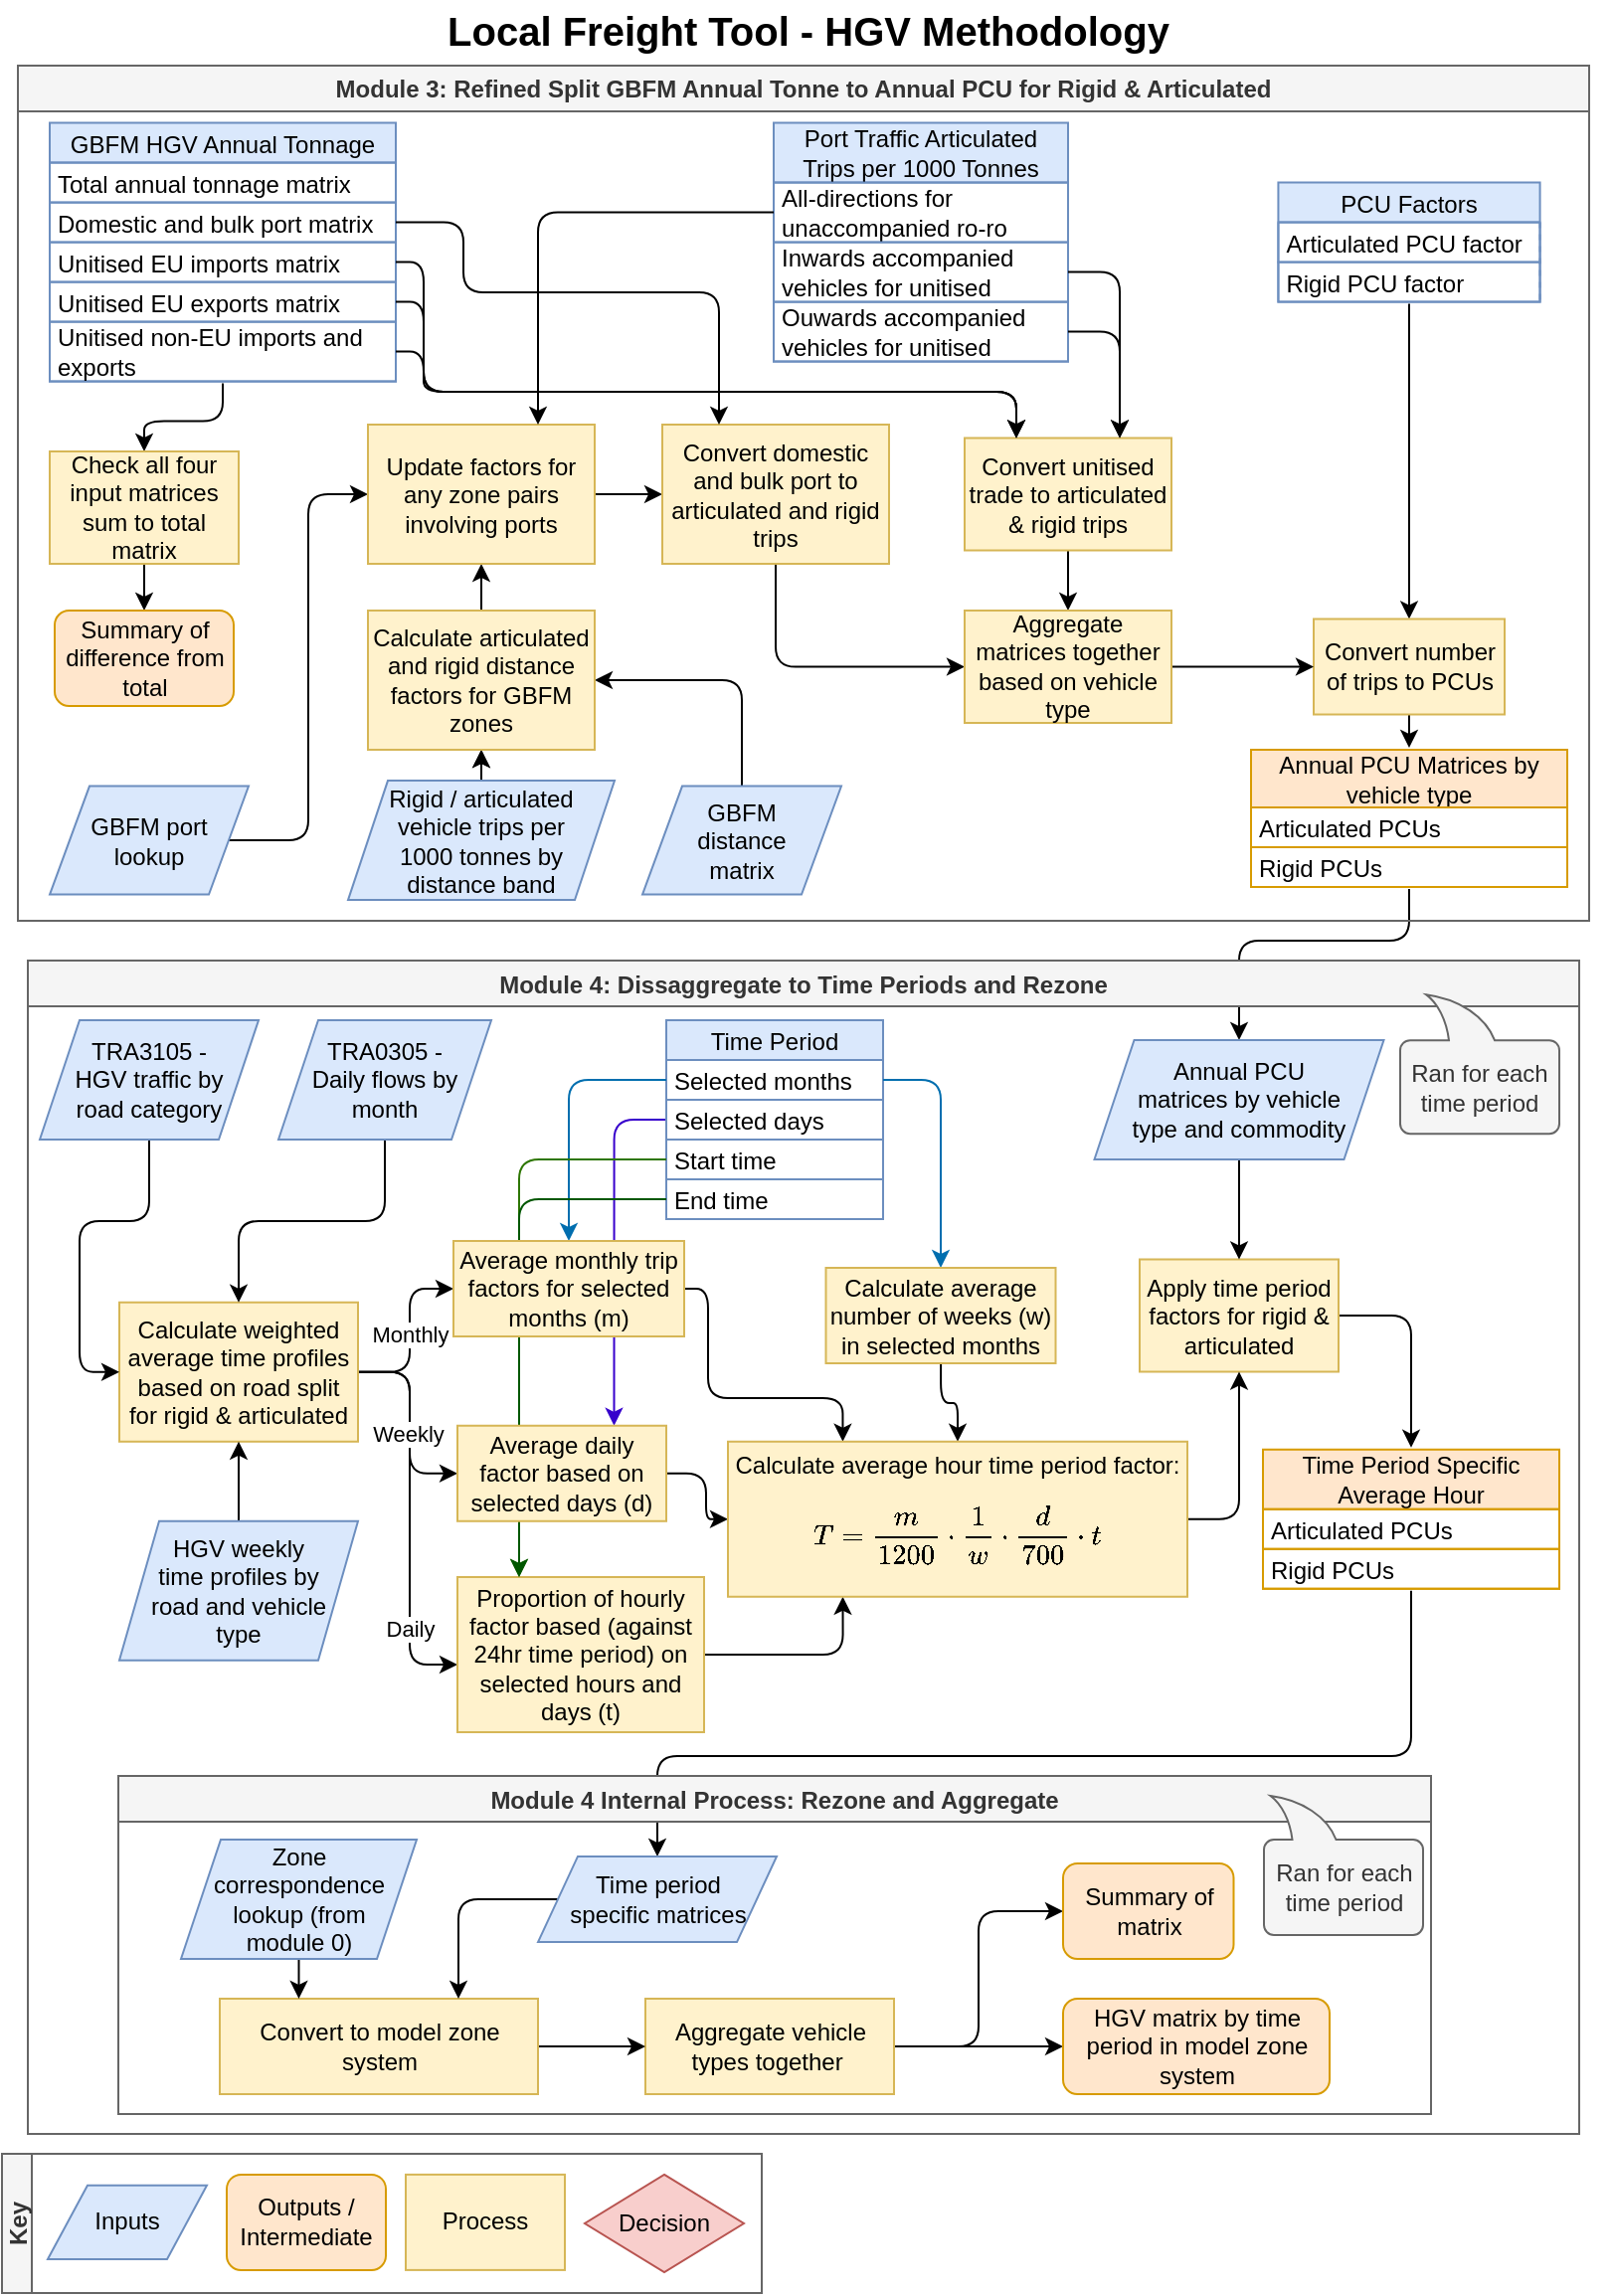 <mxfile version="13.7.9" type="device" pages="3"><diagram id="tYLpLqrclse1jMe8vFO-" name="HGV Methodology"><mxGraphModel dx="1086" dy="816" grid="1" gridSize="10" guides="1" tooltips="1" connect="1" arrows="1" fold="1" page="1" pageScale="1" pageWidth="827" pageHeight="1169" math="1" shadow="0"><root><mxCell id="0"/><mxCell id="1" parent="0"/><mxCell id="mkHLtk3UCjKsWtfHmBAy-7" style="edgeStyle=orthogonalEdgeStyle;rounded=1;orthogonalLoop=1;jettySize=auto;html=1;" parent="1" source="GjqGDGidD6TsaGhbgYLP-14" target="TXySt5HMQekZGRQXHwKB-50" edge="1"><mxGeometry relative="1" as="geometry"><Array as="points"><mxPoint x="717" y="480"/><mxPoint x="632" y="480"/></Array></mxGeometry></mxCell><mxCell id="PIbB2k6j_Ha9ggWR_ChB-96" value="Key" style="swimlane;direction=east;portConstraintRotation=0;startSize=15;horizontal=0;fillColor=#f5f5f5;strokeColor=#666666;fontColor=#333333;" parent="1" vertex="1"><mxGeometry x="10" y="1090" width="382" height="70" as="geometry"/></mxCell><mxCell id="PIbB2k6j_Ha9ggWR_ChB-97" value="Inputs" style="shape=parallelogram;perimeter=parallelogramPerimeter;whiteSpace=wrap;html=1;fixedSize=1;shadow=0;glass=0;labelBackgroundColor=none;comic=0;sketch=0;strokeColor=#6c8ebf;strokeWidth=1;fillColor=#dae8fc;fontSize=12;spacingRight=10;spacingLeft=10;" parent="PIbB2k6j_Ha9ggWR_ChB-96" vertex="1"><mxGeometry x="23.0" y="15.9" width="80" height="37.091" as="geometry"/></mxCell><mxCell id="PIbB2k6j_Ha9ggWR_ChB-98" value="Outputs / Intermediate" style="whiteSpace=wrap;html=1;shadow=0;glass=0;labelBackgroundColor=none;comic=0;sketch=0;strokeColor=#d79b00;strokeWidth=1;fillColor=#ffe6cc;fontSize=12;rounded=1;" parent="PIbB2k6j_Ha9ggWR_ChB-96" vertex="1"><mxGeometry x="113.0" y="10.45" width="80" height="48" as="geometry"/></mxCell><mxCell id="PIbB2k6j_Ha9ggWR_ChB-99" value="Process" style="whiteSpace=wrap;html=1;shadow=0;glass=0;labelBackgroundColor=none;comic=0;sketch=0;strokeColor=#d6b656;strokeWidth=1;fillColor=#fff2cc;fontSize=12;" parent="PIbB2k6j_Ha9ggWR_ChB-96" vertex="1"><mxGeometry x="203.0" y="10.45" width="80" height="48" as="geometry"/></mxCell><mxCell id="PIbB2k6j_Ha9ggWR_ChB-100" value="Decision" style="rhombus;whiteSpace=wrap;html=1;shadow=0;glass=0;labelBackgroundColor=none;comic=0;sketch=0;strokeColor=#b85450;strokeWidth=1;fillColor=#f8cecc;fontSize=12;" parent="PIbB2k6j_Ha9ggWR_ChB-96" vertex="1"><mxGeometry x="293.0" y="10.45" width="80" height="49.091" as="geometry"/></mxCell><mxCell id="TXySt5HMQekZGRQXHwKB-21" value="Module 4: Dissaggregate to Time Periods and Rezone" style="swimlane;labelBackgroundColor=none;fillColor=#f5f5f5;strokeColor=#666666;fontColor=#333333;" parent="1" vertex="1"><mxGeometry x="23" y="490" width="780" height="590" as="geometry"/></mxCell><mxCell id="TXySt5HMQekZGRQXHwKB-145" style="edgeStyle=orthogonalEdgeStyle;orthogonalLoop=1;jettySize=auto;html=1;entryX=0.5;entryY=0;entryDx=0;entryDy=0;" parent="TXySt5HMQekZGRQXHwKB-21" source="TXySt5HMQekZGRQXHwKB-110" target="TXySt5HMQekZGRQXHwKB-140" edge="1"><mxGeometry relative="1" as="geometry"><Array as="points"><mxPoint x="695" y="400"/><mxPoint x="317" y="400"/></Array></mxGeometry></mxCell><mxCell id="TXySt5HMQekZGRQXHwKB-98" value="Daily" style="edgeStyle=orthogonalEdgeStyle;orthogonalLoop=1;jettySize=auto;html=1;exitX=1;exitY=0.5;exitDx=0;exitDy=0;" parent="TXySt5HMQekZGRQXHwKB-21" source="TXySt5HMQekZGRQXHwKB-48" target="TXySt5HMQekZGRQXHwKB-94" edge="1"><mxGeometry x="0.579" relative="1" as="geometry"><mxPoint as="offset"/><Array as="points"><mxPoint x="192" y="207"/><mxPoint x="192" y="354"/></Array><mxPoint x="182" y="380" as="targetPoint"/></mxGeometry></mxCell><mxCell id="TXySt5HMQekZGRQXHwKB-91" style="edgeStyle=orthogonalEdgeStyle;orthogonalLoop=1;jettySize=auto;html=1;exitX=0;exitY=0.5;exitDx=0;exitDy=0;entryX=0.75;entryY=0;entryDx=0;entryDy=0;fillColor=#6a00ff;strokeColor=#3700CC;" parent="TXySt5HMQekZGRQXHwKB-21" source="TXySt5HMQekZGRQXHwKB-29" target="TXySt5HMQekZGRQXHwKB-90" edge="1"><mxGeometry relative="1" as="geometry"/></mxCell><mxCell id="TXySt5HMQekZGRQXHwKB-119" style="edgeStyle=orthogonalEdgeStyle;orthogonalLoop=1;jettySize=auto;html=1;exitX=1;exitY=0.5;exitDx=0;exitDy=0;" parent="TXySt5HMQekZGRQXHwKB-21" source="TXySt5HMQekZGRQXHwKB-43" target="TXySt5HMQekZGRQXHwKB-110" edge="1"><mxGeometry relative="1" as="geometry"/></mxCell><mxCell id="TXySt5HMQekZGRQXHwKB-28" value="Time Period" style="swimlane;fontStyle=0;childLayout=stackLayout;horizontal=1;startSize=20;fillColor=#dae8fc;horizontalStack=0;resizeParent=1;resizeParentMax=0;resizeLast=0;collapsible=1;marginBottom=0;separatorColor=#6C8EBF;swimlaneFillColor=none;perimeterSpacing=1;swimlaneLine=1;arcSize=13;strokeColor=#6C8EBF;labelBackgroundColor=none;" parent="TXySt5HMQekZGRQXHwKB-21" vertex="1"><mxGeometry x="321" y="30" width="109" height="100" as="geometry"><mxRectangle x="201" y="30" width="100" height="20" as="alternateBounds"/></mxGeometry></mxCell><mxCell id="TXySt5HMQekZGRQXHwKB-80" value="Selected months" style="text;fillColor=none;align=left;verticalAlign=middle;spacingLeft=4;spacingRight=4;overflow=hidden;rotatable=0;points=[[0,0.5],[1,0.5]];portConstraint=eastwest;strokeColor=#6C8EBF;spacing=0;" parent="TXySt5HMQekZGRQXHwKB-28" vertex="1"><mxGeometry y="20" width="109" height="20" as="geometry"/></mxCell><mxCell id="TXySt5HMQekZGRQXHwKB-29" value="Selected days" style="text;fillColor=none;align=left;verticalAlign=middle;spacingLeft=4;spacingRight=4;overflow=hidden;rotatable=0;points=[[0,0.5],[1,0.5]];portConstraint=eastwest;strokeColor=#6C8EBF;spacing=0;" parent="TXySt5HMQekZGRQXHwKB-28" vertex="1"><mxGeometry y="40" width="109" height="20" as="geometry"/></mxCell><mxCell id="TXySt5HMQekZGRQXHwKB-30" value="Start time" style="text;fillColor=none;align=left;verticalAlign=middle;spacingLeft=4;spacingRight=4;overflow=hidden;rotatable=0;points=[[0,0.5],[1,0.5]];portConstraint=eastwest;strokeColor=#6C8EBF;spacing=0;" parent="TXySt5HMQekZGRQXHwKB-28" vertex="1"><mxGeometry y="60" width="109" height="20" as="geometry"/></mxCell><mxCell id="TXySt5HMQekZGRQXHwKB-31" value="End time" style="text;fillColor=none;align=left;verticalAlign=middle;spacingLeft=4;spacingRight=4;overflow=hidden;rotatable=0;points=[[0,0.5],[1,0.5]];portConstraint=eastwest;strokeColor=#6C8EBF;spacing=0;" parent="TXySt5HMQekZGRQXHwKB-28" vertex="1"><mxGeometry y="80" width="109" height="20" as="geometry"/></mxCell><mxCell id="TXySt5HMQekZGRQXHwKB-43" value="Apply time period factors for rigid &amp;amp; articulated" style="whiteSpace=wrap;html=1;shadow=0;glass=0;labelBackgroundColor=none;comic=0;sketch=0;strokeColor=#d6b656;strokeWidth=1;fillColor=#fff2cc;fontSize=12;" parent="TXySt5HMQekZGRQXHwKB-21" vertex="1"><mxGeometry x="559" y="150.25" width="100" height="56.5" as="geometry"/></mxCell><mxCell id="TXySt5HMQekZGRQXHwKB-44" value="Ran for each time period" style="whiteSpace=wrap;html=1;shape=mxgraph.basic.roundRectCallout;dx=36;dy=23;size=5;boundedLbl=1;labelBackgroundColor=none;fillColor=#f5f5f5;direction=west;strokeColor=#666666;fontColor=#333333;flipH=1;" parent="TXySt5HMQekZGRQXHwKB-21" vertex="1"><mxGeometry x="690" y="17.09" width="80" height="70" as="geometry"/></mxCell><mxCell id="TXySt5HMQekZGRQXHwKB-87" value="Monthly" style="edgeStyle=orthogonalEdgeStyle;orthogonalLoop=1;jettySize=auto;html=1;entryX=0;entryY=0.5;entryDx=0;entryDy=0;" parent="TXySt5HMQekZGRQXHwKB-21" source="TXySt5HMQekZGRQXHwKB-48" target="TXySt5HMQekZGRQXHwKB-82" edge="1"><mxGeometry relative="1" as="geometry"><Array as="points"><mxPoint x="192" y="207"/><mxPoint x="192" y="165"/></Array></mxGeometry></mxCell><mxCell id="TXySt5HMQekZGRQXHwKB-92" style="edgeStyle=orthogonalEdgeStyle;orthogonalLoop=1;jettySize=auto;html=1;entryX=0;entryY=0.5;entryDx=0;entryDy=0;" parent="TXySt5HMQekZGRQXHwKB-21" source="TXySt5HMQekZGRQXHwKB-48" target="TXySt5HMQekZGRQXHwKB-90" edge="1"><mxGeometry relative="1" as="geometry"><Array as="points"><mxPoint x="192" y="207"/><mxPoint x="192" y="258"/></Array></mxGeometry></mxCell><mxCell id="TXySt5HMQekZGRQXHwKB-93" value="Weekly" style="edgeLabel;html=1;align=center;verticalAlign=middle;resizable=0;points=[];" parent="TXySt5HMQekZGRQXHwKB-92" vertex="1" connectable="0"><mxGeometry x="0.346" y="2" relative="1" as="geometry"><mxPoint x="-3.5" y="-10.91" as="offset"/></mxGeometry></mxCell><mxCell id="TXySt5HMQekZGRQXHwKB-48" value="Calculate weighted average time profiles based on road split for rigid &amp;amp; articulated" style="whiteSpace=wrap;html=1;shadow=0;glass=0;labelBackgroundColor=none;comic=0;sketch=0;strokeColor=#d6b656;strokeWidth=1;fillColor=#fff2cc;fontSize=12;" parent="TXySt5HMQekZGRQXHwKB-21" vertex="1"><mxGeometry x="46" y="171.88" width="120" height="70" as="geometry"/></mxCell><mxCell id="TXySt5HMQekZGRQXHwKB-108" style="edgeStyle=orthogonalEdgeStyle;orthogonalLoop=1;jettySize=auto;html=1;exitX=0.5;exitY=1;exitDx=0;exitDy=0;entryX=0.5;entryY=0;entryDx=0;entryDy=0;" parent="TXySt5HMQekZGRQXHwKB-21" source="TXySt5HMQekZGRQXHwKB-50" target="TXySt5HMQekZGRQXHwKB-43" edge="1"><mxGeometry relative="1" as="geometry"/></mxCell><mxCell id="TXySt5HMQekZGRQXHwKB-50" value="Annual PCU matrices by vehicle type and commodity" style="shape=parallelogram;perimeter=parallelogramPerimeter;whiteSpace=wrap;html=1;fixedSize=1;shadow=0;glass=0;labelBackgroundColor=none;comic=0;sketch=0;strokeColor=#6c8ebf;strokeWidth=1;fillColor=#dae8fc;fontSize=12;spacingRight=10;spacingLeft=10;spacing=7;" parent="TXySt5HMQekZGRQXHwKB-21" vertex="1"><mxGeometry x="536.25" y="40" width="145.5" height="60" as="geometry"/></mxCell><mxCell id="TXySt5HMQekZGRQXHwKB-84" style="edgeStyle=orthogonalEdgeStyle;orthogonalLoop=1;jettySize=auto;html=1;entryX=0;entryY=0.5;entryDx=0;entryDy=0;" parent="TXySt5HMQekZGRQXHwKB-21" source="TXySt5HMQekZGRQXHwKB-46" target="TXySt5HMQekZGRQXHwKB-48" edge="1"><mxGeometry relative="1" as="geometry"/></mxCell><mxCell id="TXySt5HMQekZGRQXHwKB-46" value="TRA3105 - HGV traffic by road category" style="shape=parallelogram;perimeter=parallelogramPerimeter;whiteSpace=wrap;html=1;fixedSize=1;shadow=0;glass=0;labelBackgroundColor=none;comic=0;sketch=0;strokeColor=#6c8ebf;strokeWidth=1;fillColor=#dae8fc;fontSize=12;spacingRight=10;spacingLeft=10;spacing=5;" parent="TXySt5HMQekZGRQXHwKB-21" vertex="1"><mxGeometry x="6" y="30" width="110" height="60" as="geometry"/></mxCell><mxCell id="TXySt5HMQekZGRQXHwKB-85" style="edgeStyle=orthogonalEdgeStyle;orthogonalLoop=1;jettySize=auto;html=1;" parent="TXySt5HMQekZGRQXHwKB-21" source="TXySt5HMQekZGRQXHwKB-81" target="TXySt5HMQekZGRQXHwKB-48" edge="1"><mxGeometry relative="1" as="geometry"/></mxCell><mxCell id="TXySt5HMQekZGRQXHwKB-81" value="TRA0305 - Daily flows by month" style="shape=parallelogram;perimeter=parallelogramPerimeter;whiteSpace=wrap;html=1;fixedSize=1;shadow=0;glass=0;labelBackgroundColor=none;comic=0;sketch=0;strokeColor=#6c8ebf;strokeWidth=1;fillColor=#dae8fc;fontSize=12;spacingRight=10;spacingLeft=10;" parent="TXySt5HMQekZGRQXHwKB-21" vertex="1"><mxGeometry x="126" y="30" width="107" height="60" as="geometry"/></mxCell><mxCell id="TXySt5HMQekZGRQXHwKB-86" style="edgeStyle=orthogonalEdgeStyle;orthogonalLoop=1;jettySize=auto;html=1;" parent="TXySt5HMQekZGRQXHwKB-21" source="TXySt5HMQekZGRQXHwKB-34" target="TXySt5HMQekZGRQXHwKB-48" edge="1"><mxGeometry relative="1" as="geometry"/></mxCell><mxCell id="TXySt5HMQekZGRQXHwKB-110" value="Time Period Specific Average Hour" style="swimlane;fontStyle=0;childLayout=stackLayout;horizontal=1;startSize=30;fillColor=#ffe6cc;horizontalStack=0;resizeParent=1;resizeParentMax=0;resizeLast=0;collapsible=1;marginBottom=0;separatorColor=#6C8EBF;swimlaneFillColor=none;perimeterSpacing=1;swimlaneLine=1;arcSize=13;strokeColor=#d79b00;whiteSpace=wrap;" parent="TXySt5HMQekZGRQXHwKB-21" vertex="1"><mxGeometry x="621" y="245.88" width="149" height="70" as="geometry"><mxRectangle x="410" y="280" width="150" height="20" as="alternateBounds"/></mxGeometry></mxCell><mxCell id="TXySt5HMQekZGRQXHwKB-111" value="Articulated PCUs" style="text;align=left;verticalAlign=middle;spacingLeft=4;spacingRight=4;overflow=hidden;rotatable=0;points=[[0,0.5],[1,0.5]];portConstraint=eastwest;strokeColor=#d79b00;spacing=0;" parent="TXySt5HMQekZGRQXHwKB-110" vertex="1"><mxGeometry y="30" width="149" height="20" as="geometry"/></mxCell><mxCell id="TXySt5HMQekZGRQXHwKB-115" value="Rigid PCUs" style="text;align=left;verticalAlign=middle;spacingLeft=4;spacingRight=4;overflow=hidden;rotatable=0;points=[[0,0.5],[1,0.5]];portConstraint=eastwest;strokeColor=#d79b00;spacing=0;" parent="TXySt5HMQekZGRQXHwKB-110" vertex="1"><mxGeometry y="50" width="149" height="20" as="geometry"/></mxCell><mxCell id="TXySt5HMQekZGRQXHwKB-34" value="HGV weekly time profiles by road and vehicle type" style="shape=parallelogram;perimeter=parallelogramPerimeter;whiteSpace=wrap;html=1;fixedSize=1;shadow=0;glass=0;labelBackgroundColor=none;comic=0;sketch=0;strokeColor=#6c8ebf;strokeWidth=1;fillColor=#dae8fc;fontSize=12;spacingRight=13;spacingLeft=13;spacing=3;" parent="TXySt5HMQekZGRQXHwKB-21" vertex="1"><mxGeometry x="46" y="281.88" width="120" height="70" as="geometry"/></mxCell><mxCell id="TXySt5HMQekZGRQXHwKB-88" style="edgeStyle=orthogonalEdgeStyle;orthogonalLoop=1;jettySize=auto;html=1;exitX=0;exitY=0.5;exitDx=0;exitDy=0;fillColor=#1ba1e2;strokeColor=#006EAF;" parent="TXySt5HMQekZGRQXHwKB-21" source="TXySt5HMQekZGRQXHwKB-80" target="TXySt5HMQekZGRQXHwKB-82" edge="1"><mxGeometry relative="1" as="geometry"/></mxCell><mxCell id="TXySt5HMQekZGRQXHwKB-89" style="edgeStyle=orthogonalEdgeStyle;orthogonalLoop=1;jettySize=auto;html=1;exitX=1;exitY=0.5;exitDx=0;exitDy=0;entryX=0.5;entryY=0;entryDx=0;entryDy=0;fillColor=#1ba1e2;strokeColor=#006EAF;" parent="TXySt5HMQekZGRQXHwKB-21" source="TXySt5HMQekZGRQXHwKB-80" target="TXySt5HMQekZGRQXHwKB-83" edge="1"><mxGeometry relative="1" as="geometry"/></mxCell><mxCell id="TXySt5HMQekZGRQXHwKB-124" style="edgeStyle=orthogonalEdgeStyle;orthogonalLoop=1;jettySize=auto;html=1;exitX=1;exitY=0.5;exitDx=0;exitDy=0;entryX=0.25;entryY=1;entryDx=0;entryDy=0;" parent="TXySt5HMQekZGRQXHwKB-21" source="TXySt5HMQekZGRQXHwKB-94" target="TXySt5HMQekZGRQXHwKB-99" edge="1"><mxGeometry relative="1" as="geometry"/></mxCell><mxCell id="TXySt5HMQekZGRQXHwKB-94" value="Proportion of hourly factor based (against 24hr time period) on selected hours and days (t)" style="whiteSpace=wrap;html=1;shadow=0;glass=0;labelBackgroundColor=none;comic=0;sketch=0;strokeColor=#d6b656;strokeWidth=1;fillColor=#fff2cc;fontSize=12;" parent="TXySt5HMQekZGRQXHwKB-21" vertex="1"><mxGeometry x="216" y="310" width="124" height="78" as="geometry"/></mxCell><mxCell id="TXySt5HMQekZGRQXHwKB-95" style="edgeStyle=orthogonalEdgeStyle;orthogonalLoop=1;jettySize=auto;html=1;exitX=0;exitY=0.5;exitDx=0;exitDy=0;entryX=0.25;entryY=0;entryDx=0;entryDy=0;fillColor=#60a917;strokeColor=#2D7600;" parent="TXySt5HMQekZGRQXHwKB-21" source="TXySt5HMQekZGRQXHwKB-30" target="TXySt5HMQekZGRQXHwKB-94" edge="1"><mxGeometry relative="1" as="geometry"/></mxCell><mxCell id="TXySt5HMQekZGRQXHwKB-96" style="edgeStyle=orthogonalEdgeStyle;orthogonalLoop=1;jettySize=auto;html=1;entryX=0.25;entryY=0;entryDx=0;entryDy=0;fillColor=#008a00;strokeColor=#005700;" parent="TXySt5HMQekZGRQXHwKB-21" source="TXySt5HMQekZGRQXHwKB-31" target="TXySt5HMQekZGRQXHwKB-94" edge="1"><mxGeometry relative="1" as="geometry"/></mxCell><mxCell id="TXySt5HMQekZGRQXHwKB-121" style="edgeStyle=orthogonalEdgeStyle;orthogonalLoop=1;jettySize=auto;html=1;" parent="TXySt5HMQekZGRQXHwKB-21" source="TXySt5HMQekZGRQXHwKB-83" target="TXySt5HMQekZGRQXHwKB-99" edge="1"><mxGeometry relative="1" as="geometry"/></mxCell><mxCell id="TXySt5HMQekZGRQXHwKB-83" value="Calculate average number of weeks (w) in selected months" style="whiteSpace=wrap;html=1;shadow=0;glass=0;labelBackgroundColor=none;comic=0;sketch=0;strokeColor=#d6b656;strokeWidth=1;fillColor=#fff2cc;fontSize=12;" parent="TXySt5HMQekZGRQXHwKB-21" vertex="1"><mxGeometry x="401.25" y="154.5" width="115.5" height="48" as="geometry"/></mxCell><mxCell id="TXySt5HMQekZGRQXHwKB-184" style="edgeStyle=orthogonalEdgeStyle;orthogonalLoop=1;jettySize=auto;html=1;exitX=1;exitY=0.5;exitDx=0;exitDy=0;entryX=0.25;entryY=0;entryDx=0;entryDy=0;" parent="TXySt5HMQekZGRQXHwKB-21" source="TXySt5HMQekZGRQXHwKB-82" target="TXySt5HMQekZGRQXHwKB-99" edge="1"><mxGeometry relative="1" as="geometry"><Array as="points"><mxPoint x="342" y="165"/><mxPoint x="342" y="220"/><mxPoint x="409" y="220"/></Array></mxGeometry></mxCell><mxCell id="TXySt5HMQekZGRQXHwKB-82" value="Average monthly trip factors for selected months (m)" style="whiteSpace=wrap;html=1;shadow=0;glass=0;labelBackgroundColor=none;comic=0;sketch=0;strokeColor=#d6b656;strokeWidth=1;fillColor=#fff2cc;fontSize=12;" parent="TXySt5HMQekZGRQXHwKB-21" vertex="1"><mxGeometry x="214" y="141" width="116" height="48" as="geometry"/></mxCell><mxCell id="TXySt5HMQekZGRQXHwKB-125" style="edgeStyle=orthogonalEdgeStyle;orthogonalLoop=1;jettySize=auto;html=1;" parent="TXySt5HMQekZGRQXHwKB-21" source="TXySt5HMQekZGRQXHwKB-90" target="TXySt5HMQekZGRQXHwKB-99" edge="1"><mxGeometry relative="1" as="geometry"/></mxCell><mxCell id="TXySt5HMQekZGRQXHwKB-90" value="Average daily factor based on selected days (d)" style="whiteSpace=wrap;html=1;shadow=0;glass=0;labelBackgroundColor=none;comic=0;sketch=0;strokeColor=#d6b656;strokeWidth=1;fillColor=#fff2cc;fontSize=12;" parent="TXySt5HMQekZGRQXHwKB-21" vertex="1"><mxGeometry x="216" y="233.88" width="105" height="48" as="geometry"/></mxCell><mxCell id="mkHLtk3UCjKsWtfHmBAy-6" style="edgeStyle=orthogonalEdgeStyle;rounded=1;orthogonalLoop=1;jettySize=auto;html=1;exitX=1;exitY=0.5;exitDx=0;exitDy=0;entryX=0.5;entryY=1;entryDx=0;entryDy=0;" parent="TXySt5HMQekZGRQXHwKB-21" source="TXySt5HMQekZGRQXHwKB-99" target="TXySt5HMQekZGRQXHwKB-43" edge="1"><mxGeometry relative="1" as="geometry"/></mxCell><mxCell id="TXySt5HMQekZGRQXHwKB-99" value="Calculate average hour time period factor:&lt;br&gt;$$&lt;br&gt;T = \frac{m}{1200} \cdot \frac{1}{w} \cdot \frac{d}{700} \cdot t&lt;br&gt;$$" style="whiteSpace=wrap;html=1;shadow=0;glass=0;labelBackgroundColor=none;comic=0;sketch=0;strokeColor=#d6b656;strokeWidth=1;fillColor=#fff2cc;fontSize=12;" parent="TXySt5HMQekZGRQXHwKB-21" vertex="1"><mxGeometry x="352" y="241.88" width="231" height="78" as="geometry"/></mxCell><mxCell id="TXySt5HMQekZGRQXHwKB-126" value="Module 4 Internal Process: Rezone and Aggregate" style="swimlane;labelBackgroundColor=none;fillColor=#f5f5f5;strokeColor=#666666;fontColor=#333333;startSize=23;" parent="TXySt5HMQekZGRQXHwKB-21" vertex="1"><mxGeometry x="45.5" y="410" width="660" height="170" as="geometry"/></mxCell><mxCell id="TXySt5HMQekZGRQXHwKB-144" style="edgeStyle=orthogonalEdgeStyle;orthogonalLoop=1;jettySize=auto;html=1;" parent="TXySt5HMQekZGRQXHwKB-126" source="TXySt5HMQekZGRQXHwKB-132" target="TXySt5HMQekZGRQXHwKB-137" edge="1"><mxGeometry relative="1" as="geometry"/></mxCell><mxCell id="GjqGDGidD6TsaGhbgYLP-3" style="edgeStyle=orthogonalEdgeStyle;orthogonalLoop=1;jettySize=auto;html=1;entryX=0;entryY=0.5;entryDx=0;entryDy=0;" parent="TXySt5HMQekZGRQXHwKB-126" source="TXySt5HMQekZGRQXHwKB-132" target="GjqGDGidD6TsaGhbgYLP-2" edge="1"><mxGeometry relative="1" as="geometry"/></mxCell><mxCell id="TXySt5HMQekZGRQXHwKB-132" value="Aggregate vehicle types together&amp;nbsp;" style="whiteSpace=wrap;html=1;shadow=0;glass=0;labelBackgroundColor=none;comic=0;sketch=0;strokeColor=#d6b656;strokeWidth=1;fillColor=#fff2cc;fontSize=12;align=center;" parent="TXySt5HMQekZGRQXHwKB-126" vertex="1"><mxGeometry x="265" y="112" width="125" height="48" as="geometry"/></mxCell><mxCell id="TXySt5HMQekZGRQXHwKB-143" style="edgeStyle=orthogonalEdgeStyle;orthogonalLoop=1;jettySize=auto;html=1;" parent="TXySt5HMQekZGRQXHwKB-126" source="TXySt5HMQekZGRQXHwKB-134" target="TXySt5HMQekZGRQXHwKB-132" edge="1"><mxGeometry relative="1" as="geometry"/></mxCell><mxCell id="TXySt5HMQekZGRQXHwKB-134" value="Convert to model zone system" style="whiteSpace=wrap;html=1;shadow=0;glass=0;labelBackgroundColor=none;comic=0;sketch=0;strokeColor=#d6b656;strokeWidth=1;fillColor=#fff2cc;fontSize=12;align=center;" parent="TXySt5HMQekZGRQXHwKB-126" vertex="1"><mxGeometry x="51" y="112" width="160" height="48" as="geometry"/></mxCell><mxCell id="TXySt5HMQekZGRQXHwKB-141" style="edgeStyle=orthogonalEdgeStyle;orthogonalLoop=1;jettySize=auto;html=1;entryX=0.25;entryY=0;entryDx=0;entryDy=0;" parent="TXySt5HMQekZGRQXHwKB-126" source="TXySt5HMQekZGRQXHwKB-136" target="TXySt5HMQekZGRQXHwKB-134" edge="1"><mxGeometry relative="1" as="geometry"/></mxCell><mxCell id="TXySt5HMQekZGRQXHwKB-136" value="Zone correspondence lookup (from module 0)" style="shape=parallelogram;perimeter=parallelogramPerimeter;whiteSpace=wrap;html=1;fixedSize=1;shadow=0;glass=0;labelBackgroundColor=none;comic=0;sketch=0;strokeColor=#6c8ebf;strokeWidth=1;fillColor=#dae8fc;fontSize=12;spacingRight=10;spacingLeft=10;align=center;" parent="TXySt5HMQekZGRQXHwKB-126" vertex="1"><mxGeometry x="31.5" y="32.01" width="118.5" height="60" as="geometry"/></mxCell><mxCell id="TXySt5HMQekZGRQXHwKB-137" value="HGV matrix by time period in model zone system" style="whiteSpace=wrap;html=1;shadow=0;glass=0;labelBackgroundColor=none;comic=0;sketch=0;strokeColor=#d79b00;strokeWidth=1;fillColor=#ffe6cc;fontSize=12;align=center;rounded=1;" parent="TXySt5HMQekZGRQXHwKB-126" vertex="1"><mxGeometry x="475" y="112" width="134" height="48" as="geometry"/></mxCell><mxCell id="mkHLtk3UCjKsWtfHmBAy-5" style="edgeStyle=orthogonalEdgeStyle;rounded=1;orthogonalLoop=1;jettySize=auto;html=1;exitX=0;exitY=0.5;exitDx=0;exitDy=0;entryX=0.75;entryY=0;entryDx=0;entryDy=0;" parent="TXySt5HMQekZGRQXHwKB-126" source="TXySt5HMQekZGRQXHwKB-140" target="TXySt5HMQekZGRQXHwKB-134" edge="1"><mxGeometry relative="1" as="geometry"><Array as="points"><mxPoint x="171" y="62"/></Array></mxGeometry></mxCell><mxCell id="TXySt5HMQekZGRQXHwKB-140" value="Time period specific matrices" style="shape=parallelogram;perimeter=parallelogramPerimeter;whiteSpace=wrap;html=1;fixedSize=1;shadow=0;glass=0;labelBackgroundColor=none;comic=0;sketch=0;strokeColor=#6c8ebf;strokeWidth=1;fillColor=#dae8fc;fontSize=12;spacingRight=10;spacingLeft=10;" parent="TXySt5HMQekZGRQXHwKB-126" vertex="1"><mxGeometry x="211" y="40.46" width="120" height="43.09" as="geometry"/></mxCell><mxCell id="GjqGDGidD6TsaGhbgYLP-2" value="Summary of matrix" style="whiteSpace=wrap;html=1;shadow=0;glass=0;labelBackgroundColor=none;comic=0;sketch=0;strokeColor=#d79b00;strokeWidth=1;fillColor=#ffe6cc;fontSize=12;align=center;rounded=1;" parent="TXySt5HMQekZGRQXHwKB-126" vertex="1"><mxGeometry x="475" y="44" width="85.75" height="48" as="geometry"/></mxCell><mxCell id="GjqGDGidD6TsaGhbgYLP-1" value="Ran for each time period" style="whiteSpace=wrap;html=1;shape=mxgraph.basic.roundRectCallout;dx=25.25;dy=22;size=5;boundedLbl=1;labelBackgroundColor=none;fillColor=#f5f5f5;direction=west;strokeColor=#666666;fontColor=#333333;flipH=1;" parent="TXySt5HMQekZGRQXHwKB-126" vertex="1"><mxGeometry x="576" y="10" width="80" height="70" as="geometry"/></mxCell><mxCell id="GjqGDGidD6TsaGhbgYLP-4" value="Module 3: Refined Split GBFM Annual Tonne to Annual PCU for Rigid &amp; Articulated" style="swimlane;labelBackgroundColor=none;fillColor=#f5f5f5;strokeColor=#666666;fontColor=#333333;whiteSpace=wrap;" parent="1" vertex="1"><mxGeometry x="18" y="40" width="790" height="430" as="geometry"/></mxCell><mxCell id="GjqGDGidD6TsaGhbgYLP-51" style="edgeStyle=orthogonalEdgeStyle;orthogonalLoop=1;jettySize=auto;html=1;" parent="GjqGDGidD6TsaGhbgYLP-4" source="GjqGDGidD6TsaGhbgYLP-36" target="GjqGDGidD6TsaGhbgYLP-50" edge="1"><mxGeometry relative="1" as="geometry"/></mxCell><mxCell id="GjqGDGidD6TsaGhbgYLP-6" value="PCU Factors" style="swimlane;fontStyle=0;childLayout=stackLayout;horizontal=1;startSize=20;fillColor=#dae8fc;horizontalStack=0;resizeParent=1;resizeParentMax=0;resizeLast=0;collapsible=1;marginBottom=0;separatorColor=#6C8EBF;swimlaneFillColor=none;perimeterSpacing=1;swimlaneLine=1;arcSize=13;strokeColor=#6C8EBF;" parent="GjqGDGidD6TsaGhbgYLP-4" vertex="1"><mxGeometry x="633.71" y="58.8" width="131.57" height="60" as="geometry"><mxRectangle x="390" y="438" width="100" height="20" as="alternateBounds"/></mxGeometry></mxCell><mxCell id="GjqGDGidD6TsaGhbgYLP-7" value="Articulated PCU factor" style="text;fillColor=none;align=left;verticalAlign=middle;spacingLeft=4;spacingRight=4;overflow=hidden;rotatable=0;points=[[0,0.5],[1,0.5]];portConstraint=eastwest;strokeColor=#6C8EBF;spacing=0;" parent="GjqGDGidD6TsaGhbgYLP-6" vertex="1"><mxGeometry y="20" width="131.57" height="20" as="geometry"/></mxCell><mxCell id="GjqGDGidD6TsaGhbgYLP-8" value="Rigid PCU factor" style="text;fillColor=none;align=left;verticalAlign=middle;spacingLeft=4;spacingRight=4;overflow=hidden;rotatable=0;points=[[0,0.5],[1,0.5]];portConstraint=eastwest;strokeColor=#6C8EBF;spacing=0;" parent="GjqGDGidD6TsaGhbgYLP-6" vertex="1"><mxGeometry y="40" width="131.57" height="20" as="geometry"/></mxCell><mxCell id="GjqGDGidD6TsaGhbgYLP-41" value="Port Traffic Articulated Trips per 1000 Tonnes" style="swimlane;fontStyle=0;childLayout=stackLayout;horizontal=1;startSize=30;fillColor=#dae8fc;horizontalStack=0;resizeParent=1;resizeParentMax=0;resizeLast=0;collapsible=1;marginBottom=0;separatorColor=#6C8EBF;swimlaneFillColor=none;perimeterSpacing=1;swimlaneLine=1;arcSize=13;strokeColor=#6C8EBF;whiteSpace=wrap;" parent="GjqGDGidD6TsaGhbgYLP-4" vertex="1"><mxGeometry x="380" y="28.8" width="148" height="120" as="geometry"><mxRectangle x="390" y="438" width="100" height="20" as="alternateBounds"/></mxGeometry></mxCell><mxCell id="GjqGDGidD6TsaGhbgYLP-42" value="All-directions for unaccompanied ro-ro" style="text;fillColor=none;align=left;verticalAlign=middle;spacingLeft=4;spacingRight=4;overflow=hidden;rotatable=0;points=[[0,0.5],[1,0.5]];portConstraint=eastwest;strokeColor=#6C8EBF;spacing=0;whiteSpace=wrap;" parent="GjqGDGidD6TsaGhbgYLP-41" vertex="1"><mxGeometry y="30" width="148" height="30" as="geometry"/></mxCell><mxCell id="GjqGDGidD6TsaGhbgYLP-43" value="Inwards accompanied vehicles for unitised" style="text;fillColor=none;align=left;verticalAlign=middle;spacingLeft=4;spacingRight=4;overflow=hidden;rotatable=0;points=[[0,0.5],[1,0.5]];portConstraint=eastwest;strokeColor=#6C8EBF;spacing=0;whiteSpace=wrap;" parent="GjqGDGidD6TsaGhbgYLP-41" vertex="1"><mxGeometry y="60" width="148" height="30" as="geometry"/></mxCell><mxCell id="GjqGDGidD6TsaGhbgYLP-44" value="Ouwards accompanied vehicles for unitised" style="text;fillColor=none;align=left;verticalAlign=middle;spacingLeft=4;spacingRight=4;overflow=hidden;rotatable=0;points=[[0,0.5],[1,0.5]];portConstraint=eastwest;strokeColor=#6C8EBF;spacing=0;whiteSpace=wrap;" parent="GjqGDGidD6TsaGhbgYLP-41" vertex="1"><mxGeometry y="90" width="148" height="30" as="geometry"/></mxCell><mxCell id="GjqGDGidD6TsaGhbgYLP-36" value="GBFM HGV Annual Tonnage" style="swimlane;fontStyle=0;childLayout=stackLayout;horizontal=1;startSize=20;fillColor=#dae8fc;horizontalStack=0;resizeParent=1;resizeParentMax=0;resizeLast=0;collapsible=1;marginBottom=0;separatorColor=#6C8EBF;swimlaneFillColor=none;perimeterSpacing=1;swimlaneLine=1;arcSize=13;strokeColor=#6C8EBF;" parent="GjqGDGidD6TsaGhbgYLP-4" vertex="1"><mxGeometry x="16" y="28.8" width="174" height="130" as="geometry"><mxRectangle x="390" y="438" width="100" height="20" as="alternateBounds"/></mxGeometry></mxCell><mxCell id="GjqGDGidD6TsaGhbgYLP-38" value="Total annual tonnage matrix" style="text;fillColor=none;align=left;verticalAlign=middle;spacingLeft=4;spacingRight=4;overflow=hidden;rotatable=0;points=[[0,0.5],[1,0.5]];portConstraint=eastwest;strokeColor=#6C8EBF;spacing=0;" parent="GjqGDGidD6TsaGhbgYLP-36" vertex="1"><mxGeometry y="20" width="174" height="20" as="geometry"/></mxCell><mxCell id="GjqGDGidD6TsaGhbgYLP-46" value="Domestic and bulk port matrix" style="text;fillColor=none;align=left;verticalAlign=middle;spacingLeft=4;spacingRight=4;overflow=hidden;rotatable=0;points=[[0,0.5],[1,0.5]];portConstraint=eastwest;strokeColor=#6C8EBF;spacing=0;" parent="GjqGDGidD6TsaGhbgYLP-36" vertex="1"><mxGeometry y="40" width="174" height="20" as="geometry"/></mxCell><mxCell id="GjqGDGidD6TsaGhbgYLP-47" value="Unitised EU imports matrix" style="text;fillColor=none;align=left;verticalAlign=middle;spacingLeft=4;spacingRight=4;overflow=hidden;rotatable=0;points=[[0,0.5],[1,0.5]];portConstraint=eastwest;strokeColor=#6C8EBF;spacing=0;" parent="GjqGDGidD6TsaGhbgYLP-36" vertex="1"><mxGeometry y="60" width="174" height="20" as="geometry"/></mxCell><mxCell id="GjqGDGidD6TsaGhbgYLP-48" value="Unitised EU exports matrix" style="text;fillColor=none;align=left;verticalAlign=middle;spacingLeft=4;spacingRight=4;overflow=hidden;rotatable=0;points=[[0,0.5],[1,0.5]];portConstraint=eastwest;strokeColor=#6C8EBF;spacing=0;" parent="GjqGDGidD6TsaGhbgYLP-36" vertex="1"><mxGeometry y="80" width="174" height="20" as="geometry"/></mxCell><mxCell id="GjqGDGidD6TsaGhbgYLP-49" value="Unitised non-EU imports and exports" style="text;fillColor=none;align=left;verticalAlign=middle;spacingLeft=4;spacingRight=4;overflow=hidden;rotatable=0;points=[[0,0.5],[1,0.5]];portConstraint=eastwest;strokeColor=#6C8EBF;spacing=0;whiteSpace=wrap;" parent="GjqGDGidD6TsaGhbgYLP-36" vertex="1"><mxGeometry y="100" width="174" height="30" as="geometry"/></mxCell><mxCell id="GjqGDGidD6TsaGhbgYLP-11" style="edgeStyle=orthogonalEdgeStyle;orthogonalLoop=1;jettySize=auto;html=1;entryX=0.5;entryY=0;entryDx=0;entryDy=0;exitX=0.5;exitY=1;exitDx=0;exitDy=0;" parent="GjqGDGidD6TsaGhbgYLP-4" source="GjqGDGidD6TsaGhbgYLP-6" target="GjqGDGidD6TsaGhbgYLP-21" edge="1"><mxGeometry relative="1" as="geometry"/></mxCell><mxCell id="GjqGDGidD6TsaGhbgYLP-77" style="edgeStyle=orthogonalEdgeStyle;orthogonalLoop=1;jettySize=auto;html=1;entryX=0;entryY=0.5;entryDx=0;entryDy=0;" parent="GjqGDGidD6TsaGhbgYLP-4" source="GjqGDGidD6TsaGhbgYLP-13" target="GjqGDGidD6TsaGhbgYLP-65" edge="1"><mxGeometry relative="1" as="geometry"/></mxCell><mxCell id="GjqGDGidD6TsaGhbgYLP-14" value="Annual PCU Matrices by vehicle type" style="swimlane;fontStyle=0;childLayout=stackLayout;horizontal=1;startSize=29;fillColor=#ffe6cc;horizontalStack=0;resizeParent=1;resizeParentMax=0;resizeLast=0;collapsible=1;marginBottom=0;separatorColor=#6C8EBF;swimlaneFillColor=none;perimeterSpacing=1;swimlaneLine=1;arcSize=13;strokeColor=#d79b00;whiteSpace=wrap;" parent="GjqGDGidD6TsaGhbgYLP-4" vertex="1"><mxGeometry x="620" y="344" width="159" height="69" as="geometry"><mxRectangle x="410" y="280" width="150" height="20" as="alternateBounds"/></mxGeometry></mxCell><mxCell id="GjqGDGidD6TsaGhbgYLP-15" value="Articulated PCUs" style="text;align=left;verticalAlign=middle;spacingLeft=4;spacingRight=4;overflow=hidden;rotatable=0;points=[[0,0.5],[1,0.5]];portConstraint=eastwest;strokeColor=#d79b00;spacing=0;" parent="GjqGDGidD6TsaGhbgYLP-14" vertex="1"><mxGeometry y="29" width="159" height="20" as="geometry"/></mxCell><mxCell id="GjqGDGidD6TsaGhbgYLP-18" value="Rigid PCUs" style="text;align=left;verticalAlign=middle;spacingLeft=4;spacingRight=4;overflow=hidden;rotatable=0;points=[[0,0.5],[1,0.5]];portConstraint=eastwest;strokeColor=#d79b00;spacing=0;" parent="GjqGDGidD6TsaGhbgYLP-14" vertex="1"><mxGeometry y="49" width="159" height="20" as="geometry"/></mxCell><mxCell id="GjqGDGidD6TsaGhbgYLP-13" value="GBFM port lookup" style="shape=parallelogram;perimeter=parallelogramPerimeter;whiteSpace=wrap;html=1;fixedSize=1;shadow=0;glass=0;labelBackgroundColor=none;comic=0;sketch=0;strokeColor=#6c8ebf;strokeWidth=1;fillColor=#dae8fc;fontSize=12;spacingRight=10;spacingLeft=10;" parent="GjqGDGidD6TsaGhbgYLP-4" vertex="1"><mxGeometry x="16" y="362.27" width="100" height="54.54" as="geometry"/></mxCell><mxCell id="GjqGDGidD6TsaGhbgYLP-69" style="edgeStyle=orthogonalEdgeStyle;orthogonalLoop=1;jettySize=auto;html=1;" parent="GjqGDGidD6TsaGhbgYLP-4" source="GjqGDGidD6TsaGhbgYLP-21" target="GjqGDGidD6TsaGhbgYLP-14" edge="1"><mxGeometry relative="1" as="geometry"/></mxCell><mxCell id="GjqGDGidD6TsaGhbgYLP-21" value="Convert number of trips to PCUs" style="whiteSpace=wrap;html=1;shadow=0;glass=0;labelBackgroundColor=none;comic=0;sketch=0;strokeColor=#d6b656;strokeWidth=1;fillColor=#fff2cc;fontSize=12;" parent="GjqGDGidD6TsaGhbgYLP-4" vertex="1"><mxGeometry x="651.5" y="278.25" width="96" height="48" as="geometry"/></mxCell><mxCell id="GjqGDGidD6TsaGhbgYLP-64" style="edgeStyle=orthogonalEdgeStyle;orthogonalLoop=1;jettySize=auto;html=1;" parent="GjqGDGidD6TsaGhbgYLP-4" source="GjqGDGidD6TsaGhbgYLP-39" target="GjqGDGidD6TsaGhbgYLP-62" edge="1"><mxGeometry relative="1" as="geometry"/></mxCell><mxCell id="mkHLtk3UCjKsWtfHmBAy-3" style="edgeStyle=orthogonalEdgeStyle;orthogonalLoop=1;jettySize=auto;html=1;exitX=0.5;exitY=0;exitDx=0;exitDy=0;entryX=1;entryY=0.5;entryDx=0;entryDy=0;rounded=1;" parent="GjqGDGidD6TsaGhbgYLP-4" source="GjqGDGidD6TsaGhbgYLP-33" target="GjqGDGidD6TsaGhbgYLP-62" edge="1"><mxGeometry relative="1" as="geometry"/></mxCell><mxCell id="GjqGDGidD6TsaGhbgYLP-33" value="GBFM distance matrix" style="shape=parallelogram;perimeter=parallelogramPerimeter;whiteSpace=wrap;html=1;fixedSize=1;shadow=0;glass=0;labelBackgroundColor=none;comic=0;sketch=0;strokeColor=#6c8ebf;strokeWidth=1;fillColor=#dae8fc;fontSize=12;spacingRight=10;spacingLeft=10;" parent="GjqGDGidD6TsaGhbgYLP-4" vertex="1"><mxGeometry x="314" y="362.27" width="100" height="54.54" as="geometry"/></mxCell><mxCell id="GjqGDGidD6TsaGhbgYLP-63" style="edgeStyle=orthogonalEdgeStyle;orthogonalLoop=1;jettySize=auto;html=1;" parent="GjqGDGidD6TsaGhbgYLP-4" source="GjqGDGidD6TsaGhbgYLP-39" target="GjqGDGidD6TsaGhbgYLP-62" edge="1"><mxGeometry relative="1" as="geometry"/></mxCell><mxCell id="GjqGDGidD6TsaGhbgYLP-53" style="edgeStyle=orthogonalEdgeStyle;orthogonalLoop=1;jettySize=auto;html=1;" parent="GjqGDGidD6TsaGhbgYLP-4" source="GjqGDGidD6TsaGhbgYLP-50" target="GjqGDGidD6TsaGhbgYLP-52" edge="1"><mxGeometry relative="1" as="geometry"/></mxCell><mxCell id="GjqGDGidD6TsaGhbgYLP-50" value="Check all four input matrices sum to total matrix" style="whiteSpace=wrap;html=1;shadow=0;glass=0;labelBackgroundColor=none;comic=0;sketch=0;strokeColor=#d6b656;strokeWidth=1;fillColor=#fff2cc;fontSize=12;" parent="GjqGDGidD6TsaGhbgYLP-4" vertex="1"><mxGeometry x="16" y="194" width="95" height="56.5" as="geometry"/></mxCell><mxCell id="GjqGDGidD6TsaGhbgYLP-52" value="Summary of difference from total" style="whiteSpace=wrap;html=1;shadow=0;glass=0;labelBackgroundColor=none;comic=0;sketch=0;strokeColor=#d79b00;strokeWidth=1;fillColor=#ffe6cc;fontSize=12;rounded=1;" parent="GjqGDGidD6TsaGhbgYLP-4" vertex="1"><mxGeometry x="18.5" y="274" width="90" height="48" as="geometry"/></mxCell><mxCell id="GjqGDGidD6TsaGhbgYLP-74" style="edgeStyle=orthogonalEdgeStyle;orthogonalLoop=1;jettySize=auto;html=1;" parent="GjqGDGidD6TsaGhbgYLP-4" source="GjqGDGidD6TsaGhbgYLP-54" target="GjqGDGidD6TsaGhbgYLP-72" edge="1"><mxGeometry relative="1" as="geometry"/></mxCell><mxCell id="GjqGDGidD6TsaGhbgYLP-54" value="Convert unitised trade to articulated &amp;amp; rigid trips" style="whiteSpace=wrap;html=1;shadow=0;glass=0;labelBackgroundColor=none;comic=0;sketch=0;strokeColor=#d6b656;strokeWidth=1;fillColor=#fff2cc;fontSize=12;" parent="GjqGDGidD6TsaGhbgYLP-4" vertex="1"><mxGeometry x="476" y="187.25" width="104" height="56.5" as="geometry"/></mxCell><mxCell id="GjqGDGidD6TsaGhbgYLP-55" style="edgeStyle=orthogonalEdgeStyle;orthogonalLoop=1;jettySize=auto;html=1;entryX=0.25;entryY=0;entryDx=0;entryDy=0;" parent="GjqGDGidD6TsaGhbgYLP-4" source="GjqGDGidD6TsaGhbgYLP-47" target="GjqGDGidD6TsaGhbgYLP-54" edge="1"><mxGeometry relative="1" as="geometry"><Array as="points"><mxPoint x="204" y="99"/><mxPoint x="204" y="164"/><mxPoint x="502" y="164"/></Array></mxGeometry></mxCell><mxCell id="GjqGDGidD6TsaGhbgYLP-56" style="edgeStyle=orthogonalEdgeStyle;orthogonalLoop=1;jettySize=auto;html=1;entryX=0.25;entryY=0;entryDx=0;entryDy=0;" parent="GjqGDGidD6TsaGhbgYLP-4" source="GjqGDGidD6TsaGhbgYLP-48" target="GjqGDGidD6TsaGhbgYLP-54" edge="1"><mxGeometry relative="1" as="geometry"><Array as="points"><mxPoint x="204" y="119"/><mxPoint x="204" y="164"/><mxPoint x="502" y="164"/></Array></mxGeometry></mxCell><mxCell id="GjqGDGidD6TsaGhbgYLP-57" style="edgeStyle=orthogonalEdgeStyle;orthogonalLoop=1;jettySize=auto;html=1;entryX=0.25;entryY=0;entryDx=0;entryDy=0;" parent="GjqGDGidD6TsaGhbgYLP-4" source="GjqGDGidD6TsaGhbgYLP-49" target="GjqGDGidD6TsaGhbgYLP-54" edge="1"><mxGeometry relative="1" as="geometry"><Array as="points"><mxPoint x="204" y="144"/><mxPoint x="204" y="164"/><mxPoint x="502" y="164"/></Array></mxGeometry></mxCell><mxCell id="GjqGDGidD6TsaGhbgYLP-60" style="edgeStyle=orthogonalEdgeStyle;orthogonalLoop=1;jettySize=auto;html=1;entryX=0.75;entryY=0;entryDx=0;entryDy=0;" parent="GjqGDGidD6TsaGhbgYLP-4" source="GjqGDGidD6TsaGhbgYLP-43" target="GjqGDGidD6TsaGhbgYLP-54" edge="1"><mxGeometry relative="1" as="geometry"/></mxCell><mxCell id="GjqGDGidD6TsaGhbgYLP-61" style="edgeStyle=orthogonalEdgeStyle;orthogonalLoop=1;jettySize=auto;html=1;entryX=0.75;entryY=0;entryDx=0;entryDy=0;" parent="GjqGDGidD6TsaGhbgYLP-4" source="GjqGDGidD6TsaGhbgYLP-44" target="GjqGDGidD6TsaGhbgYLP-54" edge="1"><mxGeometry relative="1" as="geometry"/></mxCell><mxCell id="GjqGDGidD6TsaGhbgYLP-67" style="edgeStyle=orthogonalEdgeStyle;orthogonalLoop=1;jettySize=auto;html=1;" parent="GjqGDGidD6TsaGhbgYLP-4" source="GjqGDGidD6TsaGhbgYLP-62" target="GjqGDGidD6TsaGhbgYLP-65" edge="1"><mxGeometry relative="1" as="geometry"/></mxCell><mxCell id="GjqGDGidD6TsaGhbgYLP-62" value="Calculate articulated and rigid distance factors for GBFM zones" style="whiteSpace=wrap;html=1;shadow=0;glass=0;labelBackgroundColor=none;comic=0;sketch=0;strokeColor=#d6b656;strokeWidth=1;fillColor=#fff2cc;fontSize=12;" parent="GjqGDGidD6TsaGhbgYLP-4" vertex="1"><mxGeometry x="176" y="274" width="114" height="70" as="geometry"/></mxCell><mxCell id="GjqGDGidD6TsaGhbgYLP-71" style="edgeStyle=orthogonalEdgeStyle;orthogonalLoop=1;jettySize=auto;html=1;" parent="GjqGDGidD6TsaGhbgYLP-4" source="GjqGDGidD6TsaGhbgYLP-65" target="GjqGDGidD6TsaGhbgYLP-68" edge="1"><mxGeometry relative="1" as="geometry"/></mxCell><mxCell id="GjqGDGidD6TsaGhbgYLP-65" value="Update factors for any zone pairs involving ports" style="whiteSpace=wrap;html=1;shadow=0;glass=0;labelBackgroundColor=none;comic=0;sketch=0;strokeColor=#d6b656;strokeWidth=1;fillColor=#fff2cc;fontSize=12;" parent="GjqGDGidD6TsaGhbgYLP-4" vertex="1"><mxGeometry x="176" y="180.5" width="114" height="70" as="geometry"/></mxCell><mxCell id="GjqGDGidD6TsaGhbgYLP-66" style="edgeStyle=orthogonalEdgeStyle;orthogonalLoop=1;jettySize=auto;html=1;entryX=0.75;entryY=0;entryDx=0;entryDy=0;" parent="GjqGDGidD6TsaGhbgYLP-4" source="GjqGDGidD6TsaGhbgYLP-42" target="GjqGDGidD6TsaGhbgYLP-65" edge="1"><mxGeometry relative="1" as="geometry"><Array as="points"><mxPoint x="262" y="74"/></Array></mxGeometry></mxCell><mxCell id="GjqGDGidD6TsaGhbgYLP-79" style="edgeStyle=orthogonalEdgeStyle;orthogonalLoop=1;jettySize=auto;html=1;entryX=0;entryY=0.5;entryDx=0;entryDy=0;exitX=0.5;exitY=1;exitDx=0;exitDy=0;" parent="GjqGDGidD6TsaGhbgYLP-4" source="GjqGDGidD6TsaGhbgYLP-68" target="GjqGDGidD6TsaGhbgYLP-72" edge="1"><mxGeometry relative="1" as="geometry"/></mxCell><mxCell id="GjqGDGidD6TsaGhbgYLP-68" value="Convert domestic and bulk port to articulated and rigid trips" style="whiteSpace=wrap;html=1;shadow=0;glass=0;labelBackgroundColor=none;comic=0;sketch=0;strokeColor=#d6b656;strokeWidth=1;fillColor=#fff2cc;fontSize=12;" parent="GjqGDGidD6TsaGhbgYLP-4" vertex="1"><mxGeometry x="324" y="180.5" width="114" height="70" as="geometry"/></mxCell><mxCell id="GjqGDGidD6TsaGhbgYLP-75" style="edgeStyle=orthogonalEdgeStyle;orthogonalLoop=1;jettySize=auto;html=1;" parent="GjqGDGidD6TsaGhbgYLP-4" source="GjqGDGidD6TsaGhbgYLP-72" target="GjqGDGidD6TsaGhbgYLP-21" edge="1"><mxGeometry relative="1" as="geometry"/></mxCell><mxCell id="GjqGDGidD6TsaGhbgYLP-72" value="Aggregate matrices together based on vehicle type" style="whiteSpace=wrap;html=1;shadow=0;glass=0;labelBackgroundColor=none;comic=0;sketch=0;strokeColor=#d6b656;strokeWidth=1;fillColor=#fff2cc;fontSize=12;" parent="GjqGDGidD6TsaGhbgYLP-4" vertex="1"><mxGeometry x="476" y="274" width="104" height="56.5" as="geometry"/></mxCell><mxCell id="GjqGDGidD6TsaGhbgYLP-78" style="edgeStyle=orthogonalEdgeStyle;orthogonalLoop=1;jettySize=auto;html=1;entryX=0.25;entryY=0;entryDx=0;entryDy=0;" parent="GjqGDGidD6TsaGhbgYLP-4" source="GjqGDGidD6TsaGhbgYLP-46" target="GjqGDGidD6TsaGhbgYLP-68" edge="1"><mxGeometry relative="1" as="geometry"><Array as="points"><mxPoint x="224" y="79"/><mxPoint x="224" y="114"/><mxPoint x="353" y="114"/></Array></mxGeometry></mxCell><mxCell id="GjqGDGidD6TsaGhbgYLP-39" value="Rigid / articulated vehicle trips per 1000 tonnes by distance band" style="shape=parallelogram;perimeter=parallelogramPerimeter;whiteSpace=wrap;html=1;fixedSize=1;shadow=0;glass=0;labelBackgroundColor=none;comic=0;sketch=0;strokeColor=#6c8ebf;strokeWidth=1;fillColor=#dae8fc;fontSize=12;spacingRight=10;spacingLeft=10;" parent="GjqGDGidD6TsaGhbgYLP-4" vertex="1"><mxGeometry x="166" y="359.54" width="134" height="60" as="geometry"/></mxCell><mxCell id="mkHLtk3UCjKsWtfHmBAy-8" value="Local Freight Tool - HGV Methodology" style="text;strokeColor=none;fillColor=none;html=1;fontSize=20;fontStyle=1;verticalAlign=middle;align=center;rounded=1;" parent="1" vertex="1"><mxGeometry x="10" y="7" width="810" height="30" as="geometry"/></mxCell></root></mxGraphModel></diagram><diagram id="rkHOHdbog2sDhIO8W_Kf" name="module_4"><mxGraphModel dx="1086" dy="816" grid="1" gridSize="10" guides="1" tooltips="1" connect="1" arrows="1" fold="1" page="1" pageScale="1" pageWidth="1169" pageHeight="827" math="0" shadow="0"><root><mxCell id="xXcDRLwstshwt3RSzOkP-0"/><mxCell id="xXcDRLwstshwt3RSzOkP-1" parent="xXcDRLwstshwt3RSzOkP-0"/><mxCell id="xXcDRLwstshwt3RSzOkP-2" value="Module 4: Dissaggregate to Time Periods and Rezone" style="swimlane;labelBackgroundColor=none;fillColor=#f5f5f5;strokeColor=#666666;fontColor=#333333;" vertex="1" parent="xXcDRLwstshwt3RSzOkP-1"><mxGeometry x="100" y="30" width="780" height="590" as="geometry"/></mxCell><mxCell id="xXcDRLwstshwt3RSzOkP-3" style="edgeStyle=orthogonalEdgeStyle;orthogonalLoop=1;jettySize=auto;html=1;entryX=0.5;entryY=0;entryDx=0;entryDy=0;" edge="1" parent="xXcDRLwstshwt3RSzOkP-2" source="xXcDRLwstshwt3RSzOkP-25" target="xXcDRLwstshwt3RSzOkP-53"><mxGeometry relative="1" as="geometry"><Array as="points"><mxPoint x="695" y="400"/><mxPoint x="317" y="400"/></Array></mxGeometry></mxCell><mxCell id="xXcDRLwstshwt3RSzOkP-4" value="Daily" style="edgeStyle=orthogonalEdgeStyle;orthogonalLoop=1;jettySize=auto;html=1;exitX=1;exitY=0.5;exitDx=0;exitDy=0;" edge="1" parent="xXcDRLwstshwt3RSzOkP-2" source="xXcDRLwstshwt3RSzOkP-17" target="xXcDRLwstshwt3RSzOkP-32"><mxGeometry x="0.579" relative="1" as="geometry"><mxPoint as="offset"/><Array as="points"><mxPoint x="192" y="207"/><mxPoint x="192" y="354"/></Array><mxPoint x="182" y="380" as="targetPoint"/></mxGeometry></mxCell><mxCell id="xXcDRLwstshwt3RSzOkP-5" style="edgeStyle=orthogonalEdgeStyle;orthogonalLoop=1;jettySize=auto;html=1;exitX=0;exitY=0.5;exitDx=0;exitDy=0;entryX=0.75;entryY=0;entryDx=0;entryDy=0;fillColor=#6a00ff;strokeColor=#3700CC;" edge="1" parent="xXcDRLwstshwt3RSzOkP-2" source="xXcDRLwstshwt3RSzOkP-9" target="xXcDRLwstshwt3RSzOkP-40"><mxGeometry relative="1" as="geometry"/></mxCell><mxCell id="xXcDRLwstshwt3RSzOkP-6" style="edgeStyle=orthogonalEdgeStyle;orthogonalLoop=1;jettySize=auto;html=1;exitX=1;exitY=0.5;exitDx=0;exitDy=0;" edge="1" parent="xXcDRLwstshwt3RSzOkP-2" source="xXcDRLwstshwt3RSzOkP-12" target="xXcDRLwstshwt3RSzOkP-25"><mxGeometry relative="1" as="geometry"/></mxCell><mxCell id="xXcDRLwstshwt3RSzOkP-7" value="Time Period" style="swimlane;fontStyle=0;childLayout=stackLayout;horizontal=1;startSize=20;fillColor=#dae8fc;horizontalStack=0;resizeParent=1;resizeParentMax=0;resizeLast=0;collapsible=1;marginBottom=0;separatorColor=#6C8EBF;swimlaneFillColor=none;perimeterSpacing=1;swimlaneLine=1;arcSize=13;strokeColor=#6C8EBF;labelBackgroundColor=none;" vertex="1" parent="xXcDRLwstshwt3RSzOkP-2"><mxGeometry x="321" y="30" width="109" height="100" as="geometry"><mxRectangle x="201" y="30" width="100" height="20" as="alternateBounds"/></mxGeometry></mxCell><mxCell id="xXcDRLwstshwt3RSzOkP-8" value="Selected months" style="text;fillColor=none;align=left;verticalAlign=middle;spacingLeft=4;spacingRight=4;overflow=hidden;rotatable=0;points=[[0,0.5],[1,0.5]];portConstraint=eastwest;strokeColor=#6C8EBF;spacing=0;" vertex="1" parent="xXcDRLwstshwt3RSzOkP-7"><mxGeometry y="20" width="109" height="20" as="geometry"/></mxCell><mxCell id="xXcDRLwstshwt3RSzOkP-9" value="Selected days" style="text;fillColor=none;align=left;verticalAlign=middle;spacingLeft=4;spacingRight=4;overflow=hidden;rotatable=0;points=[[0,0.5],[1,0.5]];portConstraint=eastwest;strokeColor=#6C8EBF;spacing=0;" vertex="1" parent="xXcDRLwstshwt3RSzOkP-7"><mxGeometry y="40" width="109" height="20" as="geometry"/></mxCell><mxCell id="xXcDRLwstshwt3RSzOkP-10" value="Start time" style="text;fillColor=none;align=left;verticalAlign=middle;spacingLeft=4;spacingRight=4;overflow=hidden;rotatable=0;points=[[0,0.5],[1,0.5]];portConstraint=eastwest;strokeColor=#6C8EBF;spacing=0;" vertex="1" parent="xXcDRLwstshwt3RSzOkP-7"><mxGeometry y="60" width="109" height="20" as="geometry"/></mxCell><mxCell id="xXcDRLwstshwt3RSzOkP-11" value="End time" style="text;fillColor=none;align=left;verticalAlign=middle;spacingLeft=4;spacingRight=4;overflow=hidden;rotatable=0;points=[[0,0.5],[1,0.5]];portConstraint=eastwest;strokeColor=#6C8EBF;spacing=0;" vertex="1" parent="xXcDRLwstshwt3RSzOkP-7"><mxGeometry y="80" width="109" height="20" as="geometry"/></mxCell><mxCell id="xXcDRLwstshwt3RSzOkP-12" value="Apply time period factors for rigid &amp;amp; articulated" style="whiteSpace=wrap;html=1;shadow=0;glass=0;labelBackgroundColor=none;comic=0;sketch=0;strokeColor=#d6b656;strokeWidth=1;fillColor=#fff2cc;fontSize=12;" vertex="1" parent="xXcDRLwstshwt3RSzOkP-2"><mxGeometry x="559" y="150.25" width="100" height="56.5" as="geometry"/></mxCell><mxCell id="xXcDRLwstshwt3RSzOkP-13" value="Ran for each time period" style="whiteSpace=wrap;html=1;shape=mxgraph.basic.roundRectCallout;dx=36;dy=23;size=5;boundedLbl=1;labelBackgroundColor=none;fillColor=#f5f5f5;direction=west;strokeColor=#666666;fontColor=#333333;flipH=1;" vertex="1" parent="xXcDRLwstshwt3RSzOkP-2"><mxGeometry x="690" y="17.09" width="80" height="70" as="geometry"/></mxCell><mxCell id="xXcDRLwstshwt3RSzOkP-14" value="Monthly" style="edgeStyle=orthogonalEdgeStyle;orthogonalLoop=1;jettySize=auto;html=1;entryX=0;entryY=0.5;entryDx=0;entryDy=0;" edge="1" parent="xXcDRLwstshwt3RSzOkP-2" source="xXcDRLwstshwt3RSzOkP-17" target="xXcDRLwstshwt3RSzOkP-38"><mxGeometry relative="1" as="geometry"><Array as="points"><mxPoint x="192" y="207"/><mxPoint x="192" y="165"/></Array></mxGeometry></mxCell><mxCell id="xXcDRLwstshwt3RSzOkP-15" style="edgeStyle=orthogonalEdgeStyle;orthogonalLoop=1;jettySize=auto;html=1;entryX=0;entryY=0.5;entryDx=0;entryDy=0;" edge="1" parent="xXcDRLwstshwt3RSzOkP-2" source="xXcDRLwstshwt3RSzOkP-17" target="xXcDRLwstshwt3RSzOkP-40"><mxGeometry relative="1" as="geometry"><Array as="points"><mxPoint x="192" y="207"/><mxPoint x="192" y="258"/></Array></mxGeometry></mxCell><mxCell id="xXcDRLwstshwt3RSzOkP-16" value="Weekly" style="edgeLabel;html=1;align=center;verticalAlign=middle;resizable=0;points=[];" vertex="1" connectable="0" parent="xXcDRLwstshwt3RSzOkP-15"><mxGeometry x="0.346" y="2" relative="1" as="geometry"><mxPoint x="-3.5" y="-10.91" as="offset"/></mxGeometry></mxCell><mxCell id="xXcDRLwstshwt3RSzOkP-17" value="Calculate weighted average time profiles based on road split for rigid &amp;amp; articulated" style="whiteSpace=wrap;html=1;shadow=0;glass=0;labelBackgroundColor=none;comic=0;sketch=0;strokeColor=#d6b656;strokeWidth=1;fillColor=#fff2cc;fontSize=12;" vertex="1" parent="xXcDRLwstshwt3RSzOkP-2"><mxGeometry x="46" y="171.88" width="120" height="70" as="geometry"/></mxCell><mxCell id="xXcDRLwstshwt3RSzOkP-18" style="edgeStyle=orthogonalEdgeStyle;orthogonalLoop=1;jettySize=auto;html=1;exitX=0.5;exitY=1;exitDx=0;exitDy=0;entryX=0.5;entryY=0;entryDx=0;entryDy=0;" edge="1" parent="xXcDRLwstshwt3RSzOkP-2" source="xXcDRLwstshwt3RSzOkP-19" target="xXcDRLwstshwt3RSzOkP-12"><mxGeometry relative="1" as="geometry"/></mxCell><mxCell id="xXcDRLwstshwt3RSzOkP-19" value="Annual PCU matrices by vehicle type and commodity" style="shape=parallelogram;perimeter=parallelogramPerimeter;whiteSpace=wrap;html=1;fixedSize=1;shadow=0;glass=0;labelBackgroundColor=none;comic=0;sketch=0;strokeColor=#6c8ebf;strokeWidth=1;fillColor=#dae8fc;fontSize=12;spacingRight=10;spacingLeft=10;spacing=7;" vertex="1" parent="xXcDRLwstshwt3RSzOkP-2"><mxGeometry x="536.25" y="40" width="145.5" height="60" as="geometry"/></mxCell><mxCell id="xXcDRLwstshwt3RSzOkP-20" style="edgeStyle=orthogonalEdgeStyle;orthogonalLoop=1;jettySize=auto;html=1;entryX=0;entryY=0.5;entryDx=0;entryDy=0;" edge="1" parent="xXcDRLwstshwt3RSzOkP-2" source="xXcDRLwstshwt3RSzOkP-21" target="xXcDRLwstshwt3RSzOkP-17"><mxGeometry relative="1" as="geometry"/></mxCell><mxCell id="xXcDRLwstshwt3RSzOkP-21" value="TRA3105 - HGV traffic by road category" style="shape=parallelogram;perimeter=parallelogramPerimeter;whiteSpace=wrap;html=1;fixedSize=1;shadow=0;glass=0;labelBackgroundColor=none;comic=0;sketch=0;strokeColor=#6c8ebf;strokeWidth=1;fillColor=#dae8fc;fontSize=12;spacingRight=10;spacingLeft=10;spacing=5;" vertex="1" parent="xXcDRLwstshwt3RSzOkP-2"><mxGeometry x="6" y="30" width="110" height="60" as="geometry"/></mxCell><mxCell id="xXcDRLwstshwt3RSzOkP-22" style="edgeStyle=orthogonalEdgeStyle;orthogonalLoop=1;jettySize=auto;html=1;" edge="1" parent="xXcDRLwstshwt3RSzOkP-2" source="xXcDRLwstshwt3RSzOkP-23" target="xXcDRLwstshwt3RSzOkP-17"><mxGeometry relative="1" as="geometry"/></mxCell><mxCell id="xXcDRLwstshwt3RSzOkP-23" value="TRA0305 - Daily flows by month" style="shape=parallelogram;perimeter=parallelogramPerimeter;whiteSpace=wrap;html=1;fixedSize=1;shadow=0;glass=0;labelBackgroundColor=none;comic=0;sketch=0;strokeColor=#6c8ebf;strokeWidth=1;fillColor=#dae8fc;fontSize=12;spacingRight=10;spacingLeft=10;" vertex="1" parent="xXcDRLwstshwt3RSzOkP-2"><mxGeometry x="126" y="30" width="107" height="60" as="geometry"/></mxCell><mxCell id="xXcDRLwstshwt3RSzOkP-24" style="edgeStyle=orthogonalEdgeStyle;orthogonalLoop=1;jettySize=auto;html=1;" edge="1" parent="xXcDRLwstshwt3RSzOkP-2" source="xXcDRLwstshwt3RSzOkP-28" target="xXcDRLwstshwt3RSzOkP-17"><mxGeometry relative="1" as="geometry"/></mxCell><mxCell id="xXcDRLwstshwt3RSzOkP-25" value="Time Period Specific Average Hour" style="swimlane;fontStyle=0;childLayout=stackLayout;horizontal=1;startSize=30;fillColor=#d5e8d4;horizontalStack=0;resizeParent=1;resizeParentMax=0;resizeLast=0;collapsible=1;marginBottom=0;separatorColor=#6C8EBF;swimlaneFillColor=none;perimeterSpacing=1;swimlaneLine=1;arcSize=13;strokeColor=#82b366;whiteSpace=wrap;" vertex="1" parent="xXcDRLwstshwt3RSzOkP-2"><mxGeometry x="621" y="245.88" width="149" height="70" as="geometry"><mxRectangle x="410" y="280" width="150" height="20" as="alternateBounds"/></mxGeometry></mxCell><mxCell id="xXcDRLwstshwt3RSzOkP-26" value="Articulated PCUs" style="text;align=left;verticalAlign=middle;spacingLeft=4;spacingRight=4;overflow=hidden;rotatable=0;points=[[0,0.5],[1,0.5]];portConstraint=eastwest;strokeColor=#82b366;spacing=0;" vertex="1" parent="xXcDRLwstshwt3RSzOkP-25"><mxGeometry y="30" width="149" height="20" as="geometry"/></mxCell><mxCell id="xXcDRLwstshwt3RSzOkP-27" value="Rigid PCUs" style="text;align=left;verticalAlign=middle;spacingLeft=4;spacingRight=4;overflow=hidden;rotatable=0;points=[[0,0.5],[1,0.5]];portConstraint=eastwest;strokeColor=#82b366;spacing=0;" vertex="1" parent="xXcDRLwstshwt3RSzOkP-25"><mxGeometry y="50" width="149" height="20" as="geometry"/></mxCell><mxCell id="xXcDRLwstshwt3RSzOkP-28" value="HGV weekly time profiles by road and vehicle type" style="shape=parallelogram;perimeter=parallelogramPerimeter;whiteSpace=wrap;html=1;fixedSize=1;shadow=0;glass=0;labelBackgroundColor=none;comic=0;sketch=0;strokeColor=#6c8ebf;strokeWidth=1;fillColor=#dae8fc;fontSize=12;spacingRight=13;spacingLeft=13;spacing=3;" vertex="1" parent="xXcDRLwstshwt3RSzOkP-2"><mxGeometry x="46" y="281.88" width="120" height="70" as="geometry"/></mxCell><mxCell id="xXcDRLwstshwt3RSzOkP-29" style="edgeStyle=orthogonalEdgeStyle;orthogonalLoop=1;jettySize=auto;html=1;exitX=0;exitY=0.5;exitDx=0;exitDy=0;fillColor=#1ba1e2;strokeColor=#006EAF;" edge="1" parent="xXcDRLwstshwt3RSzOkP-2" source="xXcDRLwstshwt3RSzOkP-8" target="xXcDRLwstshwt3RSzOkP-38"><mxGeometry relative="1" as="geometry"/></mxCell><mxCell id="xXcDRLwstshwt3RSzOkP-30" style="edgeStyle=orthogonalEdgeStyle;orthogonalLoop=1;jettySize=auto;html=1;exitX=1;exitY=0.5;exitDx=0;exitDy=0;entryX=0.5;entryY=0;entryDx=0;entryDy=0;fillColor=#1ba1e2;strokeColor=#006EAF;" edge="1" parent="xXcDRLwstshwt3RSzOkP-2" source="xXcDRLwstshwt3RSzOkP-8" target="xXcDRLwstshwt3RSzOkP-36"><mxGeometry relative="1" as="geometry"/></mxCell><mxCell id="xXcDRLwstshwt3RSzOkP-31" style="edgeStyle=orthogonalEdgeStyle;orthogonalLoop=1;jettySize=auto;html=1;exitX=1;exitY=0.5;exitDx=0;exitDy=0;entryX=0.25;entryY=1;entryDx=0;entryDy=0;" edge="1" parent="xXcDRLwstshwt3RSzOkP-2" source="xXcDRLwstshwt3RSzOkP-32" target="xXcDRLwstshwt3RSzOkP-42"><mxGeometry relative="1" as="geometry"/></mxCell><mxCell id="xXcDRLwstshwt3RSzOkP-32" value="Proportion of hourly factor based (against 24hr time period) on selected hours and days (t)" style="whiteSpace=wrap;html=1;shadow=0;glass=0;labelBackgroundColor=none;comic=0;sketch=0;strokeColor=#d6b656;strokeWidth=1;fillColor=#fff2cc;fontSize=12;" vertex="1" parent="xXcDRLwstshwt3RSzOkP-2"><mxGeometry x="216" y="310" width="124" height="78" as="geometry"/></mxCell><mxCell id="xXcDRLwstshwt3RSzOkP-33" style="edgeStyle=orthogonalEdgeStyle;orthogonalLoop=1;jettySize=auto;html=1;exitX=0;exitY=0.5;exitDx=0;exitDy=0;entryX=0.25;entryY=0;entryDx=0;entryDy=0;fillColor=#60a917;strokeColor=#2D7600;" edge="1" parent="xXcDRLwstshwt3RSzOkP-2" source="xXcDRLwstshwt3RSzOkP-10" target="xXcDRLwstshwt3RSzOkP-32"><mxGeometry relative="1" as="geometry"/></mxCell><mxCell id="xXcDRLwstshwt3RSzOkP-34" style="edgeStyle=orthogonalEdgeStyle;orthogonalLoop=1;jettySize=auto;html=1;entryX=0.25;entryY=0;entryDx=0;entryDy=0;fillColor=#008a00;strokeColor=#005700;" edge="1" parent="xXcDRLwstshwt3RSzOkP-2" source="xXcDRLwstshwt3RSzOkP-11" target="xXcDRLwstshwt3RSzOkP-32"><mxGeometry relative="1" as="geometry"/></mxCell><mxCell id="xXcDRLwstshwt3RSzOkP-35" style="edgeStyle=orthogonalEdgeStyle;orthogonalLoop=1;jettySize=auto;html=1;" edge="1" parent="xXcDRLwstshwt3RSzOkP-2" source="xXcDRLwstshwt3RSzOkP-36" target="xXcDRLwstshwt3RSzOkP-42"><mxGeometry relative="1" as="geometry"/></mxCell><mxCell id="xXcDRLwstshwt3RSzOkP-36" value="Calculate average number of weeks (w) in selected months" style="whiteSpace=wrap;html=1;shadow=0;glass=0;labelBackgroundColor=none;comic=0;sketch=0;strokeColor=#d6b656;strokeWidth=1;fillColor=#fff2cc;fontSize=12;" vertex="1" parent="xXcDRLwstshwt3RSzOkP-2"><mxGeometry x="401.25" y="154.5" width="115.5" height="48" as="geometry"/></mxCell><mxCell id="xXcDRLwstshwt3RSzOkP-37" style="edgeStyle=orthogonalEdgeStyle;orthogonalLoop=1;jettySize=auto;html=1;exitX=1;exitY=0.5;exitDx=0;exitDy=0;entryX=0.25;entryY=0;entryDx=0;entryDy=0;" edge="1" parent="xXcDRLwstshwt3RSzOkP-2" source="xXcDRLwstshwt3RSzOkP-38" target="xXcDRLwstshwt3RSzOkP-42"><mxGeometry relative="1" as="geometry"><Array as="points"><mxPoint x="342" y="165"/><mxPoint x="342" y="220"/><mxPoint x="409" y="220"/></Array></mxGeometry></mxCell><mxCell id="xXcDRLwstshwt3RSzOkP-38" value="Average monthly trip factors for selected months (m)" style="whiteSpace=wrap;html=1;shadow=0;glass=0;labelBackgroundColor=none;comic=0;sketch=0;strokeColor=#d6b656;strokeWidth=1;fillColor=#fff2cc;fontSize=12;" vertex="1" parent="xXcDRLwstshwt3RSzOkP-2"><mxGeometry x="214" y="141" width="116" height="48" as="geometry"/></mxCell><mxCell id="xXcDRLwstshwt3RSzOkP-39" style="edgeStyle=orthogonalEdgeStyle;orthogonalLoop=1;jettySize=auto;html=1;" edge="1" parent="xXcDRLwstshwt3RSzOkP-2" source="xXcDRLwstshwt3RSzOkP-40" target="xXcDRLwstshwt3RSzOkP-42"><mxGeometry relative="1" as="geometry"/></mxCell><mxCell id="xXcDRLwstshwt3RSzOkP-40" value="Average daily factor based on selected days (d)" style="whiteSpace=wrap;html=1;shadow=0;glass=0;labelBackgroundColor=none;comic=0;sketch=0;strokeColor=#d6b656;strokeWidth=1;fillColor=#fff2cc;fontSize=12;" vertex="1" parent="xXcDRLwstshwt3RSzOkP-2"><mxGeometry x="216" y="233.88" width="105" height="48" as="geometry"/></mxCell><mxCell id="xXcDRLwstshwt3RSzOkP-41" style="edgeStyle=orthogonalEdgeStyle;rounded=1;orthogonalLoop=1;jettySize=auto;html=1;exitX=1;exitY=0.5;exitDx=0;exitDy=0;entryX=0.5;entryY=1;entryDx=0;entryDy=0;" edge="1" parent="xXcDRLwstshwt3RSzOkP-2" source="xXcDRLwstshwt3RSzOkP-42" target="xXcDRLwstshwt3RSzOkP-12"><mxGeometry relative="1" as="geometry"/></mxCell><mxCell id="xXcDRLwstshwt3RSzOkP-42" value="Calculate average hour time period factor:&lt;br&gt;$$&lt;br&gt;T = \frac{m}{1200} \cdot \frac{1}{w} \cdot \frac{d}{700} \cdot t&lt;br&gt;$$" style="whiteSpace=wrap;html=1;shadow=0;glass=0;labelBackgroundColor=none;comic=0;sketch=0;strokeColor=#d6b656;strokeWidth=1;fillColor=#fff2cc;fontSize=12;" vertex="1" parent="xXcDRLwstshwt3RSzOkP-2"><mxGeometry x="352" y="241.88" width="231" height="78" as="geometry"/></mxCell><mxCell id="xXcDRLwstshwt3RSzOkP-43" value="Module 4 Internal Process: Rezone and Aggregate" style="swimlane;labelBackgroundColor=none;fillColor=#f5f5f5;strokeColor=#666666;fontColor=#333333;startSize=23;" vertex="1" parent="xXcDRLwstshwt3RSzOkP-2"><mxGeometry x="45.5" y="410" width="660" height="170" as="geometry"/></mxCell><mxCell id="xXcDRLwstshwt3RSzOkP-44" style="edgeStyle=orthogonalEdgeStyle;orthogonalLoop=1;jettySize=auto;html=1;" edge="1" parent="xXcDRLwstshwt3RSzOkP-43" source="xXcDRLwstshwt3RSzOkP-46" target="xXcDRLwstshwt3RSzOkP-51"><mxGeometry relative="1" as="geometry"/></mxCell><mxCell id="xXcDRLwstshwt3RSzOkP-45" style="edgeStyle=orthogonalEdgeStyle;orthogonalLoop=1;jettySize=auto;html=1;entryX=0;entryY=0.5;entryDx=0;entryDy=0;" edge="1" parent="xXcDRLwstshwt3RSzOkP-43" source="xXcDRLwstshwt3RSzOkP-46" target="xXcDRLwstshwt3RSzOkP-54"><mxGeometry relative="1" as="geometry"/></mxCell><mxCell id="xXcDRLwstshwt3RSzOkP-46" value="Aggregate vehicle types together&amp;nbsp;" style="whiteSpace=wrap;html=1;shadow=0;glass=0;labelBackgroundColor=none;comic=0;sketch=0;strokeColor=#d6b656;strokeWidth=1;fillColor=#fff2cc;fontSize=12;align=center;" vertex="1" parent="xXcDRLwstshwt3RSzOkP-43"><mxGeometry x="265" y="112" width="125" height="48" as="geometry"/></mxCell><mxCell id="xXcDRLwstshwt3RSzOkP-47" style="edgeStyle=orthogonalEdgeStyle;orthogonalLoop=1;jettySize=auto;html=1;" edge="1" parent="xXcDRLwstshwt3RSzOkP-43" source="xXcDRLwstshwt3RSzOkP-48" target="xXcDRLwstshwt3RSzOkP-46"><mxGeometry relative="1" as="geometry"/></mxCell><mxCell id="xXcDRLwstshwt3RSzOkP-48" value="Convert to model zone system" style="whiteSpace=wrap;html=1;shadow=0;glass=0;labelBackgroundColor=none;comic=0;sketch=0;strokeColor=#d6b656;strokeWidth=1;fillColor=#fff2cc;fontSize=12;align=center;" vertex="1" parent="xXcDRLwstshwt3RSzOkP-43"><mxGeometry x="51" y="112" width="160" height="48" as="geometry"/></mxCell><mxCell id="xXcDRLwstshwt3RSzOkP-49" style="edgeStyle=orthogonalEdgeStyle;orthogonalLoop=1;jettySize=auto;html=1;entryX=0.25;entryY=0;entryDx=0;entryDy=0;" edge="1" parent="xXcDRLwstshwt3RSzOkP-43" source="xXcDRLwstshwt3RSzOkP-50" target="xXcDRLwstshwt3RSzOkP-48"><mxGeometry relative="1" as="geometry"/></mxCell><mxCell id="xXcDRLwstshwt3RSzOkP-50" value="Zone correspondence lookup (from module 0)" style="shape=parallelogram;perimeter=parallelogramPerimeter;whiteSpace=wrap;html=1;fixedSize=1;shadow=0;glass=0;labelBackgroundColor=none;comic=0;sketch=0;strokeColor=#6c8ebf;strokeWidth=1;fillColor=#dae8fc;fontSize=12;spacingRight=10;spacingLeft=10;align=center;" vertex="1" parent="xXcDRLwstshwt3RSzOkP-43"><mxGeometry x="31.5" y="32.01" width="118.5" height="60" as="geometry"/></mxCell><mxCell id="xXcDRLwstshwt3RSzOkP-51" value="HGV matrix by time period in model zone system" style="strokeWidth=1;html=1;shape=mxgraph.flowchart.terminator;whiteSpace=wrap;rounded=0;shadow=0;glass=0;sketch=0;fillColor=#d5e8d4;strokeColor=#82b366;fontFamily=Helvetica;fontSize=12;align=center;comic=0;" vertex="1" parent="xXcDRLwstshwt3RSzOkP-43"><mxGeometry x="475" y="112" width="134" height="48" as="geometry"/></mxCell><mxCell id="xXcDRLwstshwt3RSzOkP-52" style="edgeStyle=orthogonalEdgeStyle;rounded=1;orthogonalLoop=1;jettySize=auto;html=1;exitX=0;exitY=0.5;exitDx=0;exitDy=0;entryX=0.75;entryY=0;entryDx=0;entryDy=0;" edge="1" parent="xXcDRLwstshwt3RSzOkP-43" source="xXcDRLwstshwt3RSzOkP-53" target="xXcDRLwstshwt3RSzOkP-48"><mxGeometry relative="1" as="geometry"><Array as="points"><mxPoint x="171" y="62"/></Array></mxGeometry></mxCell><mxCell id="xXcDRLwstshwt3RSzOkP-53" value="Time period specific matrices" style="shape=parallelogram;perimeter=parallelogramPerimeter;whiteSpace=wrap;html=1;fixedSize=1;shadow=0;glass=0;labelBackgroundColor=none;comic=0;sketch=0;strokeColor=#6c8ebf;strokeWidth=1;fillColor=#dae8fc;fontSize=12;spacingRight=10;spacingLeft=10;" vertex="1" parent="xXcDRLwstshwt3RSzOkP-43"><mxGeometry x="211" y="40.46" width="120" height="43.09" as="geometry"/></mxCell><mxCell id="xXcDRLwstshwt3RSzOkP-54" value="Summary of matrix" style="strokeWidth=1;html=1;shape=mxgraph.flowchart.terminator;whiteSpace=wrap;rounded=0;shadow=0;glass=0;sketch=0;fillColor=#d5e8d4;strokeColor=#82b366;fontFamily=Helvetica;fontSize=12;align=center;comic=0;" vertex="1" parent="xXcDRLwstshwt3RSzOkP-43"><mxGeometry x="475" y="44" width="85.75" height="48" as="geometry"/></mxCell><mxCell id="xXcDRLwstshwt3RSzOkP-55" value="Ran for each time period" style="whiteSpace=wrap;html=1;shape=mxgraph.basic.roundRectCallout;dx=25.25;dy=22;size=5;boundedLbl=1;labelBackgroundColor=none;fillColor=#f5f5f5;direction=west;strokeColor=#666666;fontColor=#333333;flipH=1;" vertex="1" parent="xXcDRLwstshwt3RSzOkP-43"><mxGeometry x="576" y="10" width="80" height="70" as="geometry"/></mxCell><mxCell id="H10Eif7O1SeFUYeCCPHj-0" value="Key" style="swimlane;rotation=90;direction=east;portConstraint=none;horizontal=0;noLabel=0;portConstraintRotation=0;align=center;verticalAlign=middle;flipV=0;flipH=0;startSize=18;fillColor=none;" vertex="1" parent="xXcDRLwstshwt3RSzOkP-1"><mxGeometry x="201" y="532" width="78.2" height="280" as="geometry"/></mxCell><mxCell id="H10Eif7O1SeFUYeCCPHj-1" value="Inputs" style="shape=parallelogram;perimeter=parallelogramPerimeter;whiteSpace=wrap;html=1;fixedSize=1;rounded=0;shadow=0;glass=0;labelBackgroundColor=none;comic=0;sketch=0;strokeColor=#6c8ebf;strokeWidth=1;fillColor=#dae8fc;fontSize=12;spacingRight=10;spacingLeft=10;rotation=0;" vertex="1" parent="H10Eif7O1SeFUYeCCPHj-0"><mxGeometry x="-92" y="129.81" width="80" height="40" as="geometry"/></mxCell><mxCell id="H10Eif7O1SeFUYeCCPHj-2" value="Process" style="rounded=0;whiteSpace=wrap;html=1;shadow=0;glass=0;labelBackgroundColor=none;comic=0;sketch=0;strokeColor=#d6b656;strokeWidth=1;fillColor=#fff2cc;fontSize=12;rotation=0;" vertex="1" parent="H10Eif7O1SeFUYeCCPHj-0"><mxGeometry x="-2.0" y="129.81" width="80" height="40" as="geometry"/></mxCell><mxCell id="H10Eif7O1SeFUYeCCPHj-3" value="Outputs" style="strokeWidth=2;html=1;shape=mxgraph.flowchart.terminator;whiteSpace=wrap;rounded=0;shadow=0;glass=0;sketch=0;fillColor=#d5e8d4;strokeColor=#82b366;rotation=0;" vertex="1" parent="H10Eif7O1SeFUYeCCPHj-0"><mxGeometry x="85.69" y="129.81" width="80" height="40" as="geometry"/></mxCell></root></mxGraphModel></diagram><diagram id="Pv057sUlwBZ10DrL7Aug" name="module_3"><mxGraphModel dx="1086" dy="816" grid="1" gridSize="10" guides="1" tooltips="1" connect="1" arrows="1" fold="1" page="1" pageScale="1" pageWidth="1169" pageHeight="827" math="0" shadow="0"><root><mxCell id="FAdeWC0HLGLDW_rfG8BE-0"/><mxCell id="FAdeWC0HLGLDW_rfG8BE-1" parent="FAdeWC0HLGLDW_rfG8BE-0"/><mxCell id="FAdeWC0HLGLDW_rfG8BE-2" value="Module 3: Refined Split GBFM Annual Tonne to Annual PCU for Rigid &amp; Articulated" style="swimlane;labelBackgroundColor=none;fillColor=#f5f5f5;strokeColor=#666666;fontColor=#333333;whiteSpace=wrap;" vertex="1" parent="FAdeWC0HLGLDW_rfG8BE-1"><mxGeometry x="139" y="40" width="790" height="430" as="geometry"/></mxCell><mxCell id="FAdeWC0HLGLDW_rfG8BE-3" style="edgeStyle=orthogonalEdgeStyle;orthogonalLoop=1;jettySize=auto;html=1;" edge="1" parent="FAdeWC0HLGLDW_rfG8BE-2" source="FAdeWC0HLGLDW_rfG8BE-11" target="FAdeWC0HLGLDW_rfG8BE-30"><mxGeometry relative="1" as="geometry"/></mxCell><mxCell id="FAdeWC0HLGLDW_rfG8BE-4" value="PCU Factors" style="swimlane;fontStyle=0;childLayout=stackLayout;horizontal=1;startSize=20;fillColor=#dae8fc;horizontalStack=0;resizeParent=1;resizeParentMax=0;resizeLast=0;collapsible=1;marginBottom=0;separatorColor=#6C8EBF;swimlaneFillColor=none;perimeterSpacing=1;swimlaneLine=1;arcSize=13;strokeColor=#6C8EBF;" vertex="1" parent="FAdeWC0HLGLDW_rfG8BE-2"><mxGeometry x="633.71" y="58.8" width="131.57" height="60" as="geometry"><mxRectangle x="390" y="438" width="100" height="20" as="alternateBounds"/></mxGeometry></mxCell><mxCell id="FAdeWC0HLGLDW_rfG8BE-5" value="Articulated PCU factor" style="text;fillColor=none;align=left;verticalAlign=middle;spacingLeft=4;spacingRight=4;overflow=hidden;rotatable=0;points=[[0,0.5],[1,0.5]];portConstraint=eastwest;strokeColor=#6C8EBF;spacing=0;" vertex="1" parent="FAdeWC0HLGLDW_rfG8BE-4"><mxGeometry y="20" width="131.57" height="20" as="geometry"/></mxCell><mxCell id="FAdeWC0HLGLDW_rfG8BE-6" value="Rigid PCU factor" style="text;fillColor=none;align=left;verticalAlign=middle;spacingLeft=4;spacingRight=4;overflow=hidden;rotatable=0;points=[[0,0.5],[1,0.5]];portConstraint=eastwest;strokeColor=#6C8EBF;spacing=0;" vertex="1" parent="FAdeWC0HLGLDW_rfG8BE-4"><mxGeometry y="40" width="131.57" height="20" as="geometry"/></mxCell><mxCell id="FAdeWC0HLGLDW_rfG8BE-7" value="Port Traffic Articulated Trips per 1000 Tonnes" style="swimlane;fontStyle=0;childLayout=stackLayout;horizontal=1;startSize=30;fillColor=#dae8fc;horizontalStack=0;resizeParent=1;resizeParentMax=0;resizeLast=0;collapsible=1;marginBottom=0;separatorColor=#6C8EBF;swimlaneFillColor=none;perimeterSpacing=1;swimlaneLine=1;arcSize=13;strokeColor=#6C8EBF;whiteSpace=wrap;" vertex="1" parent="FAdeWC0HLGLDW_rfG8BE-2"><mxGeometry x="380" y="28.8" width="148" height="120" as="geometry"><mxRectangle x="390" y="438" width="100" height="20" as="alternateBounds"/></mxGeometry></mxCell><mxCell id="FAdeWC0HLGLDW_rfG8BE-8" value="All-directions for unaccompanied ro-ro" style="text;fillColor=none;align=left;verticalAlign=middle;spacingLeft=4;spacingRight=4;overflow=hidden;rotatable=0;points=[[0,0.5],[1,0.5]];portConstraint=eastwest;strokeColor=#6C8EBF;spacing=0;whiteSpace=wrap;" vertex="1" parent="FAdeWC0HLGLDW_rfG8BE-7"><mxGeometry y="30" width="148" height="30" as="geometry"/></mxCell><mxCell id="FAdeWC0HLGLDW_rfG8BE-9" value="Inwards accompanied vehicles for unitised" style="text;fillColor=none;align=left;verticalAlign=middle;spacingLeft=4;spacingRight=4;overflow=hidden;rotatable=0;points=[[0,0.5],[1,0.5]];portConstraint=eastwest;strokeColor=#6C8EBF;spacing=0;whiteSpace=wrap;" vertex="1" parent="FAdeWC0HLGLDW_rfG8BE-7"><mxGeometry y="60" width="148" height="30" as="geometry"/></mxCell><mxCell id="FAdeWC0HLGLDW_rfG8BE-10" value="Ouwards accompanied vehicles for unitised" style="text;fillColor=none;align=left;verticalAlign=middle;spacingLeft=4;spacingRight=4;overflow=hidden;rotatable=0;points=[[0,0.5],[1,0.5]];portConstraint=eastwest;strokeColor=#6C8EBF;spacing=0;whiteSpace=wrap;" vertex="1" parent="FAdeWC0HLGLDW_rfG8BE-7"><mxGeometry y="90" width="148" height="30" as="geometry"/></mxCell><mxCell id="FAdeWC0HLGLDW_rfG8BE-11" value="GBFM HGV Annual Tonnage" style="swimlane;fontStyle=0;childLayout=stackLayout;horizontal=1;startSize=20;fillColor=#dae8fc;horizontalStack=0;resizeParent=1;resizeParentMax=0;resizeLast=0;collapsible=1;marginBottom=0;separatorColor=#6C8EBF;swimlaneFillColor=none;perimeterSpacing=1;swimlaneLine=1;arcSize=13;strokeColor=#6C8EBF;" vertex="1" parent="FAdeWC0HLGLDW_rfG8BE-2"><mxGeometry x="16" y="28.8" width="174" height="130" as="geometry"><mxRectangle x="390" y="438" width="100" height="20" as="alternateBounds"/></mxGeometry></mxCell><mxCell id="FAdeWC0HLGLDW_rfG8BE-12" value="Total annual tonnage matrix" style="text;fillColor=none;align=left;verticalAlign=middle;spacingLeft=4;spacingRight=4;overflow=hidden;rotatable=0;points=[[0,0.5],[1,0.5]];portConstraint=eastwest;strokeColor=#6C8EBF;spacing=0;" vertex="1" parent="FAdeWC0HLGLDW_rfG8BE-11"><mxGeometry y="20" width="174" height="20" as="geometry"/></mxCell><mxCell id="FAdeWC0HLGLDW_rfG8BE-13" value="Domestic and bulk port matrix" style="text;fillColor=none;align=left;verticalAlign=middle;spacingLeft=4;spacingRight=4;overflow=hidden;rotatable=0;points=[[0,0.5],[1,0.5]];portConstraint=eastwest;strokeColor=#6C8EBF;spacing=0;" vertex="1" parent="FAdeWC0HLGLDW_rfG8BE-11"><mxGeometry y="40" width="174" height="20" as="geometry"/></mxCell><mxCell id="FAdeWC0HLGLDW_rfG8BE-14" value="Unitised EU imports matrix" style="text;fillColor=none;align=left;verticalAlign=middle;spacingLeft=4;spacingRight=4;overflow=hidden;rotatable=0;points=[[0,0.5],[1,0.5]];portConstraint=eastwest;strokeColor=#6C8EBF;spacing=0;" vertex="1" parent="FAdeWC0HLGLDW_rfG8BE-11"><mxGeometry y="60" width="174" height="20" as="geometry"/></mxCell><mxCell id="FAdeWC0HLGLDW_rfG8BE-15" value="Unitised EU exports matrix" style="text;fillColor=none;align=left;verticalAlign=middle;spacingLeft=4;spacingRight=4;overflow=hidden;rotatable=0;points=[[0,0.5],[1,0.5]];portConstraint=eastwest;strokeColor=#6C8EBF;spacing=0;" vertex="1" parent="FAdeWC0HLGLDW_rfG8BE-11"><mxGeometry y="80" width="174" height="20" as="geometry"/></mxCell><mxCell id="FAdeWC0HLGLDW_rfG8BE-16" value="Unitised non-EU imports and exports" style="text;fillColor=none;align=left;verticalAlign=middle;spacingLeft=4;spacingRight=4;overflow=hidden;rotatable=0;points=[[0,0.5],[1,0.5]];portConstraint=eastwest;strokeColor=#6C8EBF;spacing=0;whiteSpace=wrap;" vertex="1" parent="FAdeWC0HLGLDW_rfG8BE-11"><mxGeometry y="100" width="174" height="30" as="geometry"/></mxCell><mxCell id="FAdeWC0HLGLDW_rfG8BE-17" style="edgeStyle=orthogonalEdgeStyle;orthogonalLoop=1;jettySize=auto;html=1;entryX=0.5;entryY=0;entryDx=0;entryDy=0;exitX=0.5;exitY=1;exitDx=0;exitDy=0;" edge="1" parent="FAdeWC0HLGLDW_rfG8BE-2" source="FAdeWC0HLGLDW_rfG8BE-4" target="FAdeWC0HLGLDW_rfG8BE-24"><mxGeometry relative="1" as="geometry"/></mxCell><mxCell id="FAdeWC0HLGLDW_rfG8BE-18" style="edgeStyle=orthogonalEdgeStyle;orthogonalLoop=1;jettySize=auto;html=1;entryX=0;entryY=0.5;entryDx=0;entryDy=0;" edge="1" parent="FAdeWC0HLGLDW_rfG8BE-2" source="FAdeWC0HLGLDW_rfG8BE-22" target="FAdeWC0HLGLDW_rfG8BE-42"><mxGeometry relative="1" as="geometry"/></mxCell><mxCell id="FAdeWC0HLGLDW_rfG8BE-19" value="Annual PCU Matrices by vehicle type" style="swimlane;fontStyle=0;childLayout=stackLayout;horizontal=1;startSize=29;fillColor=#d5e8d4;horizontalStack=0;resizeParent=1;resizeParentMax=0;resizeLast=0;collapsible=1;marginBottom=0;separatorColor=#6C8EBF;swimlaneFillColor=none;perimeterSpacing=1;swimlaneLine=1;arcSize=13;strokeColor=#82b366;whiteSpace=wrap;" vertex="1" parent="FAdeWC0HLGLDW_rfG8BE-2"><mxGeometry x="620" y="344" width="159" height="69" as="geometry"><mxRectangle x="410" y="280" width="150" height="20" as="alternateBounds"/></mxGeometry></mxCell><mxCell id="FAdeWC0HLGLDW_rfG8BE-20" value="Articulated PCUs" style="text;align=left;verticalAlign=middle;spacingLeft=4;spacingRight=4;overflow=hidden;rotatable=0;points=[[0,0.5],[1,0.5]];portConstraint=eastwest;strokeColor=#82b366;spacing=0;" vertex="1" parent="FAdeWC0HLGLDW_rfG8BE-19"><mxGeometry y="29" width="159" height="20" as="geometry"/></mxCell><mxCell id="FAdeWC0HLGLDW_rfG8BE-21" value="Rigid PCUs" style="text;align=left;verticalAlign=middle;spacingLeft=4;spacingRight=4;overflow=hidden;rotatable=0;points=[[0,0.5],[1,0.5]];portConstraint=eastwest;strokeColor=#82b366;spacing=0;" vertex="1" parent="FAdeWC0HLGLDW_rfG8BE-19"><mxGeometry y="49" width="159" height="20" as="geometry"/></mxCell><mxCell id="FAdeWC0HLGLDW_rfG8BE-22" value="GBFM port lookup" style="shape=parallelogram;perimeter=parallelogramPerimeter;whiteSpace=wrap;html=1;fixedSize=1;shadow=0;glass=0;labelBackgroundColor=none;comic=0;sketch=0;strokeColor=#6c8ebf;strokeWidth=1;fillColor=#dae8fc;fontSize=12;spacingRight=10;spacingLeft=10;" vertex="1" parent="FAdeWC0HLGLDW_rfG8BE-2"><mxGeometry x="16" y="362.27" width="100" height="54.54" as="geometry"/></mxCell><mxCell id="FAdeWC0HLGLDW_rfG8BE-23" style="edgeStyle=orthogonalEdgeStyle;orthogonalLoop=1;jettySize=auto;html=1;" edge="1" parent="FAdeWC0HLGLDW_rfG8BE-2" source="FAdeWC0HLGLDW_rfG8BE-24" target="FAdeWC0HLGLDW_rfG8BE-19"><mxGeometry relative="1" as="geometry"/></mxCell><mxCell id="FAdeWC0HLGLDW_rfG8BE-24" value="Convert number of trips to PCUs" style="whiteSpace=wrap;html=1;shadow=0;glass=0;labelBackgroundColor=none;comic=0;sketch=0;strokeColor=#d6b656;strokeWidth=1;fillColor=#fff2cc;fontSize=12;" vertex="1" parent="FAdeWC0HLGLDW_rfG8BE-2"><mxGeometry x="651.5" y="278.25" width="96" height="48" as="geometry"/></mxCell><mxCell id="FAdeWC0HLGLDW_rfG8BE-25" style="edgeStyle=orthogonalEdgeStyle;orthogonalLoop=1;jettySize=auto;html=1;" edge="1" parent="FAdeWC0HLGLDW_rfG8BE-2" source="FAdeWC0HLGLDW_rfG8BE-49" target="FAdeWC0HLGLDW_rfG8BE-40"><mxGeometry relative="1" as="geometry"/></mxCell><mxCell id="FAdeWC0HLGLDW_rfG8BE-26" style="edgeStyle=orthogonalEdgeStyle;orthogonalLoop=1;jettySize=auto;html=1;exitX=0.5;exitY=0;exitDx=0;exitDy=0;entryX=1;entryY=0.5;entryDx=0;entryDy=0;rounded=1;" edge="1" parent="FAdeWC0HLGLDW_rfG8BE-2" source="FAdeWC0HLGLDW_rfG8BE-27" target="FAdeWC0HLGLDW_rfG8BE-40"><mxGeometry relative="1" as="geometry"/></mxCell><mxCell id="FAdeWC0HLGLDW_rfG8BE-27" value="GBFM distance matrix" style="shape=parallelogram;perimeter=parallelogramPerimeter;whiteSpace=wrap;html=1;fixedSize=1;shadow=0;glass=0;labelBackgroundColor=none;comic=0;sketch=0;strokeColor=#6c8ebf;strokeWidth=1;fillColor=#dae8fc;fontSize=12;spacingRight=10;spacingLeft=10;" vertex="1" parent="FAdeWC0HLGLDW_rfG8BE-2"><mxGeometry x="314" y="362.27" width="100" height="54.54" as="geometry"/></mxCell><mxCell id="FAdeWC0HLGLDW_rfG8BE-28" style="edgeStyle=orthogonalEdgeStyle;orthogonalLoop=1;jettySize=auto;html=1;" edge="1" parent="FAdeWC0HLGLDW_rfG8BE-2" source="FAdeWC0HLGLDW_rfG8BE-49" target="FAdeWC0HLGLDW_rfG8BE-40"><mxGeometry relative="1" as="geometry"/></mxCell><mxCell id="FAdeWC0HLGLDW_rfG8BE-29" style="edgeStyle=orthogonalEdgeStyle;orthogonalLoop=1;jettySize=auto;html=1;" edge="1" parent="FAdeWC0HLGLDW_rfG8BE-2" source="FAdeWC0HLGLDW_rfG8BE-30" target="FAdeWC0HLGLDW_rfG8BE-31"><mxGeometry relative="1" as="geometry"/></mxCell><mxCell id="FAdeWC0HLGLDW_rfG8BE-30" value="Check all four input matrices sum to total matrix" style="whiteSpace=wrap;html=1;shadow=0;glass=0;labelBackgroundColor=none;comic=0;sketch=0;strokeColor=#d6b656;strokeWidth=1;fillColor=#fff2cc;fontSize=12;" vertex="1" parent="FAdeWC0HLGLDW_rfG8BE-2"><mxGeometry x="16" y="194" width="95" height="56.5" as="geometry"/></mxCell><mxCell id="FAdeWC0HLGLDW_rfG8BE-31" value="Summary of difference from total" style="strokeWidth=1;html=1;shape=mxgraph.flowchart.terminator;whiteSpace=wrap;rounded=0;shadow=0;glass=0;sketch=0;fillColor=#d5e8d4;strokeColor=#82b366;fontFamily=Helvetica;fontSize=12;align=center;comic=0;" vertex="1" parent="FAdeWC0HLGLDW_rfG8BE-2"><mxGeometry x="18.5" y="274" width="90" height="48" as="geometry"/></mxCell><mxCell id="FAdeWC0HLGLDW_rfG8BE-32" style="edgeStyle=orthogonalEdgeStyle;orthogonalLoop=1;jettySize=auto;html=1;" edge="1" parent="FAdeWC0HLGLDW_rfG8BE-2" source="FAdeWC0HLGLDW_rfG8BE-33" target="FAdeWC0HLGLDW_rfG8BE-47"><mxGeometry relative="1" as="geometry"/></mxCell><mxCell id="FAdeWC0HLGLDW_rfG8BE-33" value="Convert unitised trade to articulated &amp;amp; rigid trips" style="whiteSpace=wrap;html=1;shadow=0;glass=0;labelBackgroundColor=none;comic=0;sketch=0;strokeColor=#d6b656;strokeWidth=1;fillColor=#fff2cc;fontSize=12;" vertex="1" parent="FAdeWC0HLGLDW_rfG8BE-2"><mxGeometry x="476" y="187.25" width="104" height="56.5" as="geometry"/></mxCell><mxCell id="FAdeWC0HLGLDW_rfG8BE-34" style="edgeStyle=orthogonalEdgeStyle;orthogonalLoop=1;jettySize=auto;html=1;entryX=0.25;entryY=0;entryDx=0;entryDy=0;" edge="1" parent="FAdeWC0HLGLDW_rfG8BE-2" source="FAdeWC0HLGLDW_rfG8BE-14" target="FAdeWC0HLGLDW_rfG8BE-33"><mxGeometry relative="1" as="geometry"><Array as="points"><mxPoint x="204" y="99"/><mxPoint x="204" y="164"/><mxPoint x="502" y="164"/></Array></mxGeometry></mxCell><mxCell id="FAdeWC0HLGLDW_rfG8BE-35" style="edgeStyle=orthogonalEdgeStyle;orthogonalLoop=1;jettySize=auto;html=1;entryX=0.25;entryY=0;entryDx=0;entryDy=0;" edge="1" parent="FAdeWC0HLGLDW_rfG8BE-2" source="FAdeWC0HLGLDW_rfG8BE-15" target="FAdeWC0HLGLDW_rfG8BE-33"><mxGeometry relative="1" as="geometry"><Array as="points"><mxPoint x="204" y="119"/><mxPoint x="204" y="164"/><mxPoint x="502" y="164"/></Array></mxGeometry></mxCell><mxCell id="FAdeWC0HLGLDW_rfG8BE-36" style="edgeStyle=orthogonalEdgeStyle;orthogonalLoop=1;jettySize=auto;html=1;entryX=0.25;entryY=0;entryDx=0;entryDy=0;" edge="1" parent="FAdeWC0HLGLDW_rfG8BE-2" source="FAdeWC0HLGLDW_rfG8BE-16" target="FAdeWC0HLGLDW_rfG8BE-33"><mxGeometry relative="1" as="geometry"><Array as="points"><mxPoint x="204" y="144"/><mxPoint x="204" y="164"/><mxPoint x="502" y="164"/></Array></mxGeometry></mxCell><mxCell id="FAdeWC0HLGLDW_rfG8BE-37" style="edgeStyle=orthogonalEdgeStyle;orthogonalLoop=1;jettySize=auto;html=1;entryX=0.75;entryY=0;entryDx=0;entryDy=0;" edge="1" parent="FAdeWC0HLGLDW_rfG8BE-2" source="FAdeWC0HLGLDW_rfG8BE-9" target="FAdeWC0HLGLDW_rfG8BE-33"><mxGeometry relative="1" as="geometry"/></mxCell><mxCell id="FAdeWC0HLGLDW_rfG8BE-38" style="edgeStyle=orthogonalEdgeStyle;orthogonalLoop=1;jettySize=auto;html=1;entryX=0.75;entryY=0;entryDx=0;entryDy=0;" edge="1" parent="FAdeWC0HLGLDW_rfG8BE-2" source="FAdeWC0HLGLDW_rfG8BE-10" target="FAdeWC0HLGLDW_rfG8BE-33"><mxGeometry relative="1" as="geometry"/></mxCell><mxCell id="FAdeWC0HLGLDW_rfG8BE-39" style="edgeStyle=orthogonalEdgeStyle;orthogonalLoop=1;jettySize=auto;html=1;" edge="1" parent="FAdeWC0HLGLDW_rfG8BE-2" source="FAdeWC0HLGLDW_rfG8BE-40" target="FAdeWC0HLGLDW_rfG8BE-42"><mxGeometry relative="1" as="geometry"/></mxCell><mxCell id="FAdeWC0HLGLDW_rfG8BE-40" value="Calculate articulated and rigid distance factors for GBFM zones" style="whiteSpace=wrap;html=1;shadow=0;glass=0;labelBackgroundColor=none;comic=0;sketch=0;strokeColor=#d6b656;strokeWidth=1;fillColor=#fff2cc;fontSize=12;" vertex="1" parent="FAdeWC0HLGLDW_rfG8BE-2"><mxGeometry x="176" y="274" width="114" height="70" as="geometry"/></mxCell><mxCell id="FAdeWC0HLGLDW_rfG8BE-41" style="edgeStyle=orthogonalEdgeStyle;orthogonalLoop=1;jettySize=auto;html=1;" edge="1" parent="FAdeWC0HLGLDW_rfG8BE-2" source="FAdeWC0HLGLDW_rfG8BE-42" target="FAdeWC0HLGLDW_rfG8BE-45"><mxGeometry relative="1" as="geometry"/></mxCell><mxCell id="FAdeWC0HLGLDW_rfG8BE-42" value="Update factors for any zone pairs involving ports" style="whiteSpace=wrap;html=1;shadow=0;glass=0;labelBackgroundColor=none;comic=0;sketch=0;strokeColor=#d6b656;strokeWidth=1;fillColor=#fff2cc;fontSize=12;" vertex="1" parent="FAdeWC0HLGLDW_rfG8BE-2"><mxGeometry x="176" y="180.5" width="114" height="70" as="geometry"/></mxCell><mxCell id="FAdeWC0HLGLDW_rfG8BE-43" style="edgeStyle=orthogonalEdgeStyle;orthogonalLoop=1;jettySize=auto;html=1;entryX=0.75;entryY=0;entryDx=0;entryDy=0;" edge="1" parent="FAdeWC0HLGLDW_rfG8BE-2" source="FAdeWC0HLGLDW_rfG8BE-8" target="FAdeWC0HLGLDW_rfG8BE-42"><mxGeometry relative="1" as="geometry"><Array as="points"><mxPoint x="262" y="74"/></Array></mxGeometry></mxCell><mxCell id="FAdeWC0HLGLDW_rfG8BE-44" style="edgeStyle=orthogonalEdgeStyle;orthogonalLoop=1;jettySize=auto;html=1;entryX=0;entryY=0.5;entryDx=0;entryDy=0;exitX=0.5;exitY=1;exitDx=0;exitDy=0;" edge="1" parent="FAdeWC0HLGLDW_rfG8BE-2" source="FAdeWC0HLGLDW_rfG8BE-45" target="FAdeWC0HLGLDW_rfG8BE-47"><mxGeometry relative="1" as="geometry"/></mxCell><mxCell id="FAdeWC0HLGLDW_rfG8BE-45" value="Convert domestic and bulk port to articulated and rigid trips" style="whiteSpace=wrap;html=1;shadow=0;glass=0;labelBackgroundColor=none;comic=0;sketch=0;strokeColor=#d6b656;strokeWidth=1;fillColor=#fff2cc;fontSize=12;" vertex="1" parent="FAdeWC0HLGLDW_rfG8BE-2"><mxGeometry x="324" y="180.5" width="114" height="70" as="geometry"/></mxCell><mxCell id="FAdeWC0HLGLDW_rfG8BE-46" style="edgeStyle=orthogonalEdgeStyle;orthogonalLoop=1;jettySize=auto;html=1;" edge="1" parent="FAdeWC0HLGLDW_rfG8BE-2" source="FAdeWC0HLGLDW_rfG8BE-47" target="FAdeWC0HLGLDW_rfG8BE-24"><mxGeometry relative="1" as="geometry"/></mxCell><mxCell id="FAdeWC0HLGLDW_rfG8BE-47" value="Aggregate matrices together based on vehicle type" style="whiteSpace=wrap;html=1;shadow=0;glass=0;labelBackgroundColor=none;comic=0;sketch=0;strokeColor=#d6b656;strokeWidth=1;fillColor=#fff2cc;fontSize=12;" vertex="1" parent="FAdeWC0HLGLDW_rfG8BE-2"><mxGeometry x="476" y="274" width="104" height="56.5" as="geometry"/></mxCell><mxCell id="FAdeWC0HLGLDW_rfG8BE-48" style="edgeStyle=orthogonalEdgeStyle;orthogonalLoop=1;jettySize=auto;html=1;entryX=0.25;entryY=0;entryDx=0;entryDy=0;" edge="1" parent="FAdeWC0HLGLDW_rfG8BE-2" source="FAdeWC0HLGLDW_rfG8BE-13" target="FAdeWC0HLGLDW_rfG8BE-45"><mxGeometry relative="1" as="geometry"><Array as="points"><mxPoint x="224" y="79"/><mxPoint x="224" y="114"/><mxPoint x="353" y="114"/></Array></mxGeometry></mxCell><mxCell id="FAdeWC0HLGLDW_rfG8BE-49" value="Rigid / articulated vehicle trips per 1000 tonnes by distance band" style="shape=parallelogram;perimeter=parallelogramPerimeter;whiteSpace=wrap;html=1;fixedSize=1;shadow=0;glass=0;labelBackgroundColor=none;comic=0;sketch=0;strokeColor=#6c8ebf;strokeWidth=1;fillColor=#dae8fc;fontSize=12;spacingRight=10;spacingLeft=10;" vertex="1" parent="FAdeWC0HLGLDW_rfG8BE-2"><mxGeometry x="166" y="359.54" width="134" height="60" as="geometry"/></mxCell><mxCell id="FAdeWC0HLGLDW_rfG8BE-50" value="Key" style="swimlane;rotation=90;direction=east;portConstraint=none;horizontal=0;noLabel=0;portConstraintRotation=0;align=center;verticalAlign=middle;flipV=0;flipH=0;startSize=18;fillColor=none;" vertex="1" parent="FAdeWC0HLGLDW_rfG8BE-1"><mxGeometry x="240" y="382.5" width="78.2" height="280" as="geometry"/></mxCell><mxCell id="FAdeWC0HLGLDW_rfG8BE-51" value="Inputs" style="shape=parallelogram;perimeter=parallelogramPerimeter;whiteSpace=wrap;html=1;fixedSize=1;rounded=0;shadow=0;glass=0;labelBackgroundColor=none;comic=0;sketch=0;strokeColor=#6c8ebf;strokeWidth=1;fillColor=#dae8fc;fontSize=12;spacingRight=10;spacingLeft=10;rotation=0;" vertex="1" parent="FAdeWC0HLGLDW_rfG8BE-50"><mxGeometry x="-92" y="129.81" width="80" height="40" as="geometry"/></mxCell><mxCell id="FAdeWC0HLGLDW_rfG8BE-53" value="Process" style="rounded=0;whiteSpace=wrap;html=1;shadow=0;glass=0;labelBackgroundColor=none;comic=0;sketch=0;strokeColor=#d6b656;strokeWidth=1;fillColor=#fff2cc;fontSize=12;rotation=0;" vertex="1" parent="FAdeWC0HLGLDW_rfG8BE-50"><mxGeometry x="-2.0" y="129.81" width="80" height="40" as="geometry"/></mxCell><mxCell id="FAdeWC0HLGLDW_rfG8BE-55" value="Outputs" style="strokeWidth=2;html=1;shape=mxgraph.flowchart.terminator;whiteSpace=wrap;rounded=0;shadow=0;glass=0;sketch=0;fillColor=#d5e8d4;strokeColor=#82b366;rotation=0;" vertex="1" parent="FAdeWC0HLGLDW_rfG8BE-50"><mxGeometry x="85.69" y="129.81" width="80" height="40" as="geometry"/></mxCell></root></mxGraphModel></diagram></mxfile>